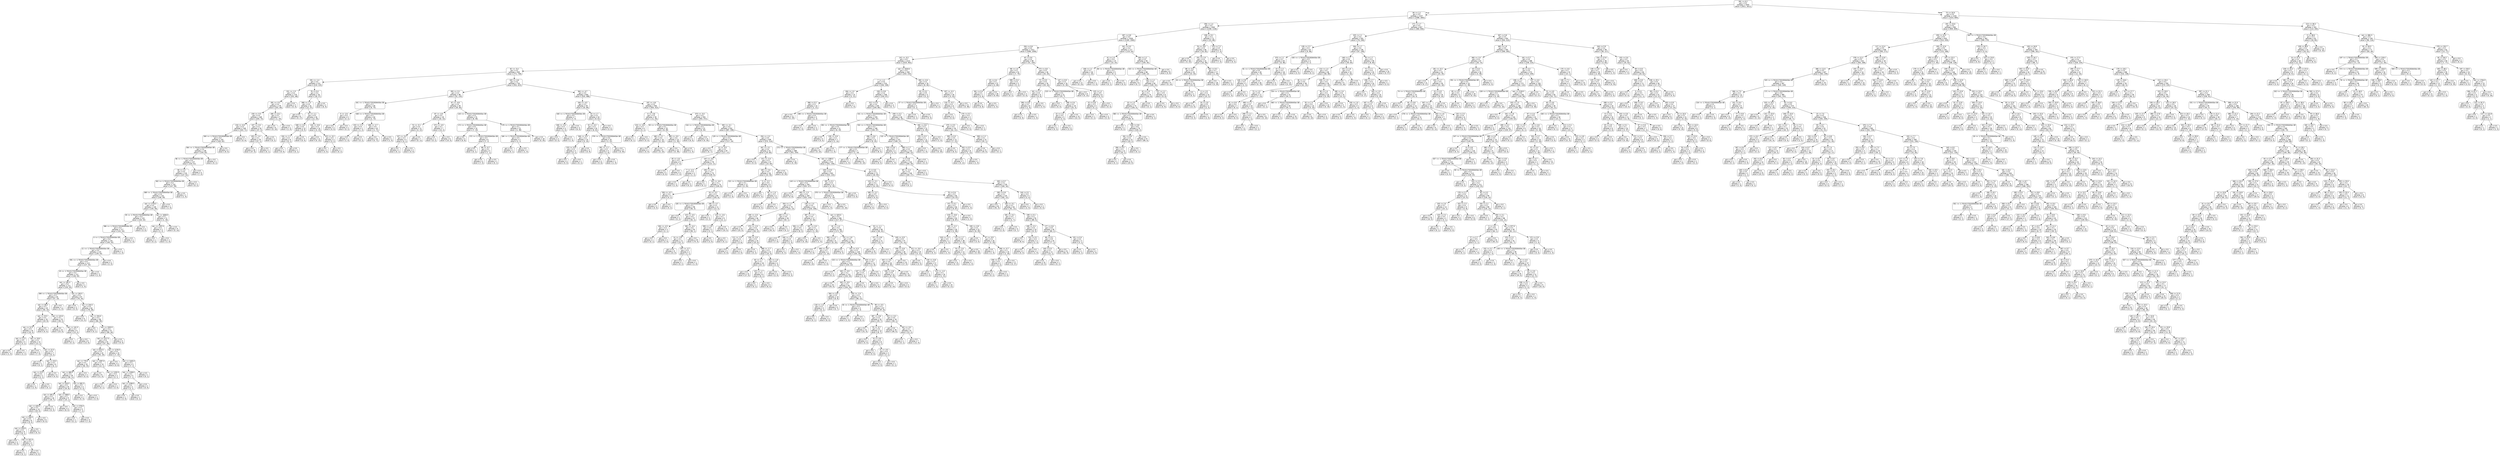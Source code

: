 digraph Tree {
node [shape=box, style="rounded", color="black", fontname=helvetica] ;
edge [fontname=helvetica] ;
0 [label="391 <= 6.2\ngini = 0.5\nsamples = 3350\nvalue = [2611, 2611]"] ;
1 [label="84 <= 1.2\ngini = 0.5\nsamples = 2157\nvalue = [1588, 1802]"] ;
0 -> 1 [labeldistance=2.5, labelangle=45, headlabel="True"] ;
2 [label="356 <= 1.4\ngini = 0.5\nsamples = 1500\nvalue = [1208, 1146]"] ;
1 -> 2 ;
3 [label="287 <= 0.8\ngini = 0.5\nsamples = 1428\nvalue = [1185, 1060]"] ;
2 -> 3 ;
4 [label="204 <= 0.6\ngini = 0.5\nsamples = 1311\nvalue = [1066, 1006]"] ;
3 -> 4 ;
5 [label="141 <= -0.2\ngini = 0.5\nsamples = 1213\nvalue = [1025, 902]"] ;
4 -> 5 ;
6 [label="82 <= -5.4\ngini = 0.5\nsamples = 955\nvalue = [771, 748]"] ;
5 -> 6 ;
7 [label="291 <= -1.4\ngini = 0.5\nsamples = 213\nvalue = [219, 125]"] ;
6 -> 7 ;
8 [label="151 <= -1.5\ngini = 0.4\nsamples = 179\nvalue = [201, 88]"] ;
7 -> 8 ;
9 [label="281 <= -0.3\ngini = 0.4\nsamples = 176\nvalue = [201, 84]"] ;
8 -> 9 ;
10 [label="230 <= -5.5\ngini = 0.4\nsamples = 169\nvalue = [200, 74]"] ;
9 -> 10 ;
11 [label="216 <= -6.0\ngini = 0.4\nsamples = 149\nvalue = [163, 71]"] ;
10 -> 11 ;
12 [label="300 <= -1.7014117331926443e+38\ngini = 0.4\nsamples = 142\nvalue = [163, 62]"] ;
11 -> 12 ;
13 [label="364 <= -1.7014117331926443e+38\ngini = 0.4\nsamples = 138\nvalue = [154, 62]"] ;
12 -> 13 ;
14 [label="96 <= -1.7014117331926443e+38\ngini = 0.4\nsamples = 137\nvalue = [154, 61]"] ;
13 -> 14 ;
15 [label="58 <= 1.0\ngini = 0.4\nsamples = 133\nvalue = [147, 61]"] ;
14 -> 15 ;
16 [label="302 <= -1.7014117331926443e+38\ngini = 0.4\nsamples = 132\nvalue = [147, 59]"] ;
15 -> 16 ;
17 [label="389 <= -1.7014117331926443e+38\ngini = 0.4\nsamples = 131\nvalue = [146, 59]"] ;
16 -> 17 ;
18 [label="rain <= 1734.5\ngini = 0.4\nsamples = 130\nvalue = [145, 59]"] ;
17 -> 18 ;
19 [label="39 <= -1.7014117331926443e+38\ngini = 0.4\nsamples = 119\nvalue = [144, 43]"] ;
18 -> 19 ;
20 [label="386 <= -1.7014117331926443e+38\ngini = 0.4\nsamples = 117\nvalue = [141, 43]"] ;
19 -> 20 ;
21 [label="4 <= -1.7014117331926443e+38\ngini = 0.4\nsamples = 116\nvalue = [140, 43]"] ;
20 -> 21 ;
22 [label="21 <= -1.7014117331926443e+38\ngini = 0.4\nsamples = 115\nvalue = [139, 43]"] ;
21 -> 22 ;
23 [label="391 <= -1.7014117331926443e+38\ngini = 0.4\nsamples = 113\nvalue = [137, 43]"] ;
22 -> 23 ;
24 [label="19 <= -1.7014117331926443e+38\ngini = 0.4\nsamples = 112\nvalue = [136, 43]"] ;
23 -> 24 ;
25 [label="rain <= 181.5\ngini = 0.4\nsamples = 111\nvalue = [135, 43]"] ;
24 -> 25 ;
26 [label="399 <= -1.7014117331926443e+38\ngini = 0.3\nsamples = 44\nvalue = [57, 10]"] ;
25 -> 26 ;
27 [label="rain <= 38.0\ngini = 0.3\nsamples = 43\nvalue = [56, 10]"] ;
26 -> 27 ;
28 [label="rain <= 33.5\ngini = 0.4\nsamples = 20\nvalue = [20, 8]"] ;
27 -> 28 ;
29 [label="rain <= 12.5\ngini = 0.3\nsamples = 16\nvalue = [16, 4]"] ;
28 -> 29 ;
30 [label="rain <= 11.5\ngini = 0.5\nsamples = 4\nvalue = [3, 2]"] ;
29 -> 30 ;
31 [label="gini = 0.0\nsamples = 1\nvalue = [1, 0]"] ;
30 -> 31 ;
32 [label="gini = 0.5\nsamples = 3\nvalue = [2, 2]"] ;
30 -> 32 ;
33 [label="rain <= 19.0\ngini = 0.2\nsamples = 12\nvalue = [13, 2]"] ;
29 -> 33 ;
34 [label="gini = 0.0\nsamples = 5\nvalue = [7, 0]"] ;
33 -> 34 ;
35 [label="rain <= 22.5\ngini = 0.4\nsamples = 7\nvalue = [6, 2]"] ;
33 -> 35 ;
36 [label="gini = 0.0\nsamples = 1\nvalue = [0, 1]"] ;
35 -> 36 ;
37 [label="rain <= 25.5\ngini = 0.2\nsamples = 6\nvalue = [6, 1]"] ;
35 -> 37 ;
38 [label="rain <= 23.5\ngini = 0.4\nsamples = 2\nvalue = [2, 1]"] ;
37 -> 38 ;
39 [label="gini = 0.0\nsamples = 1\nvalue = [2, 0]"] ;
38 -> 39 ;
40 [label="gini = 0.0\nsamples = 1\nvalue = [0, 1]"] ;
38 -> 40 ;
41 [label="gini = 0.0\nsamples = 4\nvalue = [4, 0]"] ;
37 -> 41 ;
42 [label="gini = 0.5\nsamples = 4\nvalue = [4, 4]"] ;
28 -> 42 ;
43 [label="rain <= 123.0\ngini = 0.1\nsamples = 23\nvalue = [36, 2]"] ;
27 -> 43 ;
44 [label="gini = 0.0\nsamples = 14\nvalue = [23, 0]"] ;
43 -> 44 ;
45 [label="rain <= 141.5\ngini = 0.2\nsamples = 9\nvalue = [13, 2]"] ;
43 -> 45 ;
46 [label="gini = 0.0\nsamples = 1\nvalue = [0, 2]"] ;
45 -> 46 ;
47 [label="gini = 0.0\nsamples = 8\nvalue = [13, 0]"] ;
45 -> 47 ;
48 [label="gini = 0.0\nsamples = 1\nvalue = [1, 0]"] ;
26 -> 48 ;
49 [label="rain <= 183.5\ngini = 0.4\nsamples = 67\nvalue = [78, 33]"] ;
25 -> 49 ;
50 [label="gini = 0.0\nsamples = 3\nvalue = [0, 5]"] ;
49 -> 50 ;
51 [label="rain <= 244.5\ngini = 0.4\nsamples = 64\nvalue = [78, 28]"] ;
49 -> 51 ;
52 [label="gini = 0.0\nsamples = 6\nvalue = [12, 0]"] ;
51 -> 52 ;
53 [label="rain <= 254.0\ngini = 0.4\nsamples = 58\nvalue = [66, 28]"] ;
51 -> 53 ;
54 [label="gini = 0.0\nsamples = 1\nvalue = [0, 2]"] ;
53 -> 54 ;
55 [label="rain <= 1503.5\ngini = 0.4\nsamples = 57\nvalue = [66, 26]"] ;
53 -> 55 ;
56 [label="rain <= 1217.5\ngini = 0.4\nsamples = 52\nvalue = [57, 26]"] ;
55 -> 56 ;
57 [label="rain <= 813.5\ngini = 0.4\nsamples = 42\nvalue = [50, 16]"] ;
56 -> 57 ;
58 [label="rain <= 776.5\ngini = 0.4\nsamples = 32\nvalue = [36, 15]"] ;
57 -> 58 ;
59 [label="rain <= 660.5\ngini = 0.4\nsamples = 29\nvalue = [36, 11]"] ;
58 -> 59 ;
60 [label="rain <= 516.5\ngini = 0.3\nsamples = 25\nvalue = [33, 8]"] ;
59 -> 60 ;
61 [label="rain <= 491.5\ngini = 0.4\nsamples = 16\nvalue = [18, 7]"] ;
60 -> 61 ;
62 [label="rain <= 429.0\ngini = 0.3\nsamples = 14\nvalue = [18, 4]"] ;
61 -> 62 ;
63 [label="rain <= 326.5\ngini = 0.4\nsamples = 8\nvalue = [9, 4]"] ;
62 -> 63 ;
64 [label="rain <= 310.0\ngini = 0.2\nsamples = 6\nvalue = [9, 1]"] ;
63 -> 64 ;
65 [label="gini = 0.0\nsamples = 4\nvalue = [6, 0]"] ;
64 -> 65 ;
66 [label="rain <= 321.0\ngini = 0.4\nsamples = 2\nvalue = [3, 1]"] ;
64 -> 66 ;
67 [label="gini = 0.0\nsamples = 1\nvalue = [0, 1]"] ;
66 -> 67 ;
68 [label="gini = 0.0\nsamples = 1\nvalue = [3, 0]"] ;
66 -> 68 ;
69 [label="gini = 0.0\nsamples = 2\nvalue = [0, 3]"] ;
63 -> 69 ;
70 [label="gini = 0.0\nsamples = 6\nvalue = [9, 0]"] ;
62 -> 70 ;
71 [label="gini = 0.0\nsamples = 2\nvalue = [0, 3]"] ;
61 -> 71 ;
72 [label="rain <= 568.0\ngini = 0.1\nsamples = 9\nvalue = [15, 1]"] ;
60 -> 72 ;
73 [label="gini = 0.0\nsamples = 4\nvalue = [8, 0]"] ;
72 -> 73 ;
74 [label="rain <= 576.0\ngini = 0.2\nsamples = 5\nvalue = [7, 1]"] ;
72 -> 74 ;
75 [label="gini = 0.0\nsamples = 1\nvalue = [0, 1]"] ;
74 -> 75 ;
76 [label="gini = 0.0\nsamples = 4\nvalue = [7, 0]"] ;
74 -> 76 ;
77 [label="rain <= 691.5\ngini = 0.5\nsamples = 4\nvalue = [3, 3]"] ;
59 -> 77 ;
78 [label="gini = 0.0\nsamples = 2\nvalue = [0, 3]"] ;
77 -> 78 ;
79 [label="gini = 0.0\nsamples = 2\nvalue = [3, 0]"] ;
77 -> 79 ;
80 [label="gini = 0.0\nsamples = 3\nvalue = [0, 4]"] ;
58 -> 80 ;
81 [label="rain <= 1097.0\ngini = 0.1\nsamples = 10\nvalue = [14, 1]"] ;
57 -> 81 ;
82 [label="gini = 0.0\nsamples = 8\nvalue = [11, 0]"] ;
81 -> 82 ;
83 [label="rain <= 1192.0\ngini = 0.4\nsamples = 2\nvalue = [3, 1]"] ;
81 -> 83 ;
84 [label="gini = 0.0\nsamples = 1\nvalue = [0, 1]"] ;
83 -> 84 ;
85 [label="gini = 0.0\nsamples = 1\nvalue = [3, 0]"] ;
83 -> 85 ;
86 [label="rain <= 1276.5\ngini = 0.5\nsamples = 10\nvalue = [7, 10]"] ;
56 -> 86 ;
87 [label="gini = 0.0\nsamples = 5\nvalue = [0, 8]"] ;
86 -> 87 ;
88 [label="rain <= 1445.0\ngini = 0.3\nsamples = 5\nvalue = [7, 2]"] ;
86 -> 88 ;
89 [label="rain <= 1338.0\ngini = 0.2\nsamples = 4\nvalue = [7, 1]"] ;
88 -> 89 ;
90 [label="rain <= 1299.5\ngini = 0.4\nsamples = 2\nvalue = [3, 1]"] ;
89 -> 90 ;
91 [label="gini = 0.0\nsamples = 1\nvalue = [3, 0]"] ;
90 -> 91 ;
92 [label="gini = 0.0\nsamples = 1\nvalue = [0, 1]"] ;
90 -> 92 ;
93 [label="gini = 0.0\nsamples = 2\nvalue = [4, 0]"] ;
89 -> 93 ;
94 [label="gini = 0.0\nsamples = 1\nvalue = [0, 1]"] ;
88 -> 94 ;
95 [label="gini = 0.0\nsamples = 5\nvalue = [9, 0]"] ;
55 -> 95 ;
96 [label="gini = 0.0\nsamples = 1\nvalue = [1, 0]"] ;
24 -> 96 ;
97 [label="gini = 0.0\nsamples = 1\nvalue = [1, 0]"] ;
23 -> 97 ;
98 [label="gini = 0.0\nsamples = 2\nvalue = [2, 0]"] ;
22 -> 98 ;
99 [label="gini = 0.0\nsamples = 1\nvalue = [1, 0]"] ;
21 -> 99 ;
100 [label="gini = 0.0\nsamples = 1\nvalue = [1, 0]"] ;
20 -> 100 ;
101 [label="gini = 0.0\nsamples = 2\nvalue = [3, 0]"] ;
19 -> 101 ;
102 [label="rain <= 1828.5\ngini = 0.1\nsamples = 11\nvalue = [1, 16]"] ;
18 -> 102 ;
103 [label="rain <= 1787.0\ngini = 0.4\nsamples = 2\nvalue = [1, 2]"] ;
102 -> 103 ;
104 [label="gini = 0.0\nsamples = 1\nvalue = [0, 2]"] ;
103 -> 104 ;
105 [label="gini = 0.0\nsamples = 1\nvalue = [1, 0]"] ;
103 -> 105 ;
106 [label="gini = 0.0\nsamples = 9\nvalue = [0, 14]"] ;
102 -> 106 ;
107 [label="gini = 0.0\nsamples = 1\nvalue = [1, 0]"] ;
17 -> 107 ;
108 [label="gini = 0.0\nsamples = 1\nvalue = [1, 0]"] ;
16 -> 108 ;
109 [label="gini = 0.0\nsamples = 1\nvalue = [0, 2]"] ;
15 -> 109 ;
110 [label="gini = 0.0\nsamples = 4\nvalue = [7, 0]"] ;
14 -> 110 ;
111 [label="gini = 0.0\nsamples = 1\nvalue = [0, 1]"] ;
13 -> 111 ;
112 [label="gini = 0.0\nsamples = 4\nvalue = [9, 0]"] ;
12 -> 112 ;
113 [label="gini = 0.0\nsamples = 7\nvalue = [0, 9]"] ;
11 -> 113 ;
114 [label="107 <= -0.2\ngini = 0.1\nsamples = 20\nvalue = [37, 3]"] ;
10 -> 114 ;
115 [label="139 <= -1.4\ngini = 0.1\nsamples = 19\nvalue = [37, 1]"] ;
114 -> 115 ;
116 [label="gini = 0.0\nsamples = 18\nvalue = [37, 0]"] ;
115 -> 116 ;
117 [label="gini = 0.0\nsamples = 1\nvalue = [0, 1]"] ;
115 -> 117 ;
118 [label="gini = 0.0\nsamples = 1\nvalue = [0, 2]"] ;
114 -> 118 ;
119 [label="180 <= 13.2\ngini = 0.2\nsamples = 7\nvalue = [1, 10]"] ;
9 -> 119 ;
120 [label="gini = 0.0\nsamples = 6\nvalue = [0, 10]"] ;
119 -> 120 ;
121 [label="gini = 0.0\nsamples = 1\nvalue = [1, 0]"] ;
119 -> 121 ;
122 [label="gini = 0.0\nsamples = 3\nvalue = [0, 4]"] ;
8 -> 122 ;
123 [label="79 <= 0.4\ngini = 0.4\nsamples = 34\nvalue = [18, 37]"] ;
7 -> 123 ;
124 [label="368 <= -1.3\ngini = 0.4\nsamples = 32\nvalue = [12, 37]"] ;
123 -> 124 ;
125 [label="gini = 0.0\nsamples = 6\nvalue = [0, 17]"] ;
124 -> 125 ;
126 [label="32 <= -1.1\ngini = 0.5\nsamples = 26\nvalue = [12, 20]"] ;
124 -> 126 ;
127 [label="348 <= -0.4\ngini = 0.5\nsamples = 12\nvalue = [9, 5]"] ;
126 -> 127 ;
128 [label="104 <= -1.1\ngini = 0.2\nsamples = 8\nvalue = [9, 1]"] ;
127 -> 128 ;
129 [label="gini = 0.0\nsamples = 7\nvalue = [9, 0]"] ;
128 -> 129 ;
130 [label="gini = 0.0\nsamples = 1\nvalue = [0, 1]"] ;
128 -> 130 ;
131 [label="gini = 0.0\nsamples = 4\nvalue = [0, 4]"] ;
127 -> 131 ;
132 [label="144 <= -0.6\ngini = 0.3\nsamples = 14\nvalue = [3, 15]"] ;
126 -> 132 ;
133 [label="gini = 0.0\nsamples = 11\nvalue = [0, 13]"] ;
132 -> 133 ;
134 [label="323 <= -0.2\ngini = 0.5\nsamples = 3\nvalue = [3, 2]"] ;
132 -> 134 ;
135 [label="gini = 0.0\nsamples = 2\nvalue = [3, 0]"] ;
134 -> 135 ;
136 [label="gini = 0.0\nsamples = 1\nvalue = [0, 2]"] ;
134 -> 136 ;
137 [label="gini = 0.0\nsamples = 2\nvalue = [6, 0]"] ;
123 -> 137 ;
138 [label="163 <= -4.6\ngini = 0.5\nsamples = 742\nvalue = [552, 623]"] ;
6 -> 138 ;
139 [label="393 <= -5.1\ngini = 0.3\nsamples = 98\nvalue = [32, 135]"] ;
138 -> 139 ;
140 [label="341 <= -1.7014117331926443e+38\ngini = 0.1\nsamples = 49\nvalue = [6, 75]"] ;
139 -> 140 ;
141 [label="0 <= -2.6\ngini = 0.4\nsamples = 5\nvalue = [4, 2]"] ;
140 -> 141 ;
142 [label="gini = 0.0\nsamples = 3\nvalue = [4, 0]"] ;
141 -> 142 ;
143 [label="gini = 0.0\nsamples = 2\nvalue = [0, 2]"] ;
141 -> 143 ;
144 [label="348 <= -1.7014117331926443e+38\ngini = 0.1\nsamples = 44\nvalue = [2, 73]"] ;
140 -> 144 ;
145 [label="153 <= -2.2\ngini = 0.4\nsamples = 2\nvalue = [1, 2]"] ;
144 -> 145 ;
146 [label="gini = 0.0\nsamples = 1\nvalue = [1, 0]"] ;
145 -> 146 ;
147 [label="gini = 0.0\nsamples = 1\nvalue = [0, 2]"] ;
145 -> 147 ;
148 [label="188 <= -2.7\ngini = 0.0\nsamples = 42\nvalue = [1, 71]"] ;
144 -> 148 ;
149 [label="gini = 0.0\nsamples = 41\nvalue = [0, 71]"] ;
148 -> 149 ;
150 [label="gini = 0.0\nsamples = 1\nvalue = [1, 0]"] ;
148 -> 150 ;
151 [label="67 <= -4.8\ngini = 0.4\nsamples = 49\nvalue = [26, 60]"] ;
139 -> 151 ;
152 [label="87 <= -4.9\ngini = 0.5\nsamples = 18\nvalue = [18, 14]"] ;
151 -> 152 ;
153 [label="74 <= -5.1\ngini = 0.4\nsamples = 11\nvalue = [4, 12]"] ;
152 -> 153 ;
154 [label="157 <= -5.4\ngini = 0.3\nsamples = 4\nvalue = [4, 1]"] ;
153 -> 154 ;
155 [label="gini = 0.0\nsamples = 1\nvalue = [0, 1]"] ;
154 -> 155 ;
156 [label="gini = 0.0\nsamples = 3\nvalue = [4, 0]"] ;
154 -> 156 ;
157 [label="gini = 0.0\nsamples = 7\nvalue = [0, 11]"] ;
153 -> 157 ;
158 [label="272 <= -4.9\ngini = 0.2\nsamples = 7\nvalue = [14, 2]"] ;
152 -> 158 ;
159 [label="gini = 0.0\nsamples = 1\nvalue = [0, 2]"] ;
158 -> 159 ;
160 [label="gini = 0.0\nsamples = 6\nvalue = [14, 0]"] ;
158 -> 160 ;
161 [label="143 <= -1.7014117331926443e+38\ngini = 0.3\nsamples = 31\nvalue = [8, 46]"] ;
151 -> 161 ;
162 [label="172 <= -1.7014117331926443e+38\ngini = 0.5\nsamples = 10\nvalue = [7, 10]"] ;
161 -> 162 ;
163 [label="gini = 0.0\nsamples = 4\nvalue = [0, 8]"] ;
162 -> 163 ;
164 [label="272 <= -1.7014117331926443e+38\ngini = 0.3\nsamples = 6\nvalue = [7, 2]"] ;
162 -> 164 ;
165 [label="gini = 0.0\nsamples = 1\nvalue = [0, 1]"] ;
164 -> 165 ;
166 [label="68 <= -0.7\ngini = 0.2\nsamples = 5\nvalue = [7, 1]"] ;
164 -> 166 ;
167 [label="gini = 0.0\nsamples = 4\nvalue = [7, 0]"] ;
166 -> 167 ;
168 [label="gini = 0.0\nsamples = 1\nvalue = [0, 1]"] ;
166 -> 168 ;
169 [label="179 <= -1.7014117331926443e+38\ngini = 0.1\nsamples = 21\nvalue = [1, 36]"] ;
161 -> 169 ;
170 [label="184 <= -1.7014117331926443e+38\ngini = 0.5\nsamples = 2\nvalue = [1, 1]"] ;
169 -> 170 ;
171 [label="gini = 0.0\nsamples = 1\nvalue = [0, 1]"] ;
170 -> 171 ;
172 [label="gini = 0.0\nsamples = 1\nvalue = [1, 0]"] ;
170 -> 172 ;
173 [label="gini = 0.0\nsamples = 19\nvalue = [0, 35]"] ;
169 -> 173 ;
174 [label="364 <= -4.7\ngini = 0.5\nsamples = 644\nvalue = [520, 488]"] ;
138 -> 174 ;
175 [label="164 <= -4.5\ngini = 0.3\nsamples = 50\nvalue = [16, 66]"] ;
174 -> 175 ;
176 [label="340 <= -1.7014117331926443e+38\ngini = 0.5\nsamples = 7\nvalue = [7, 5]"] ;
175 -> 176 ;
177 [label="346 <= -3.4\ngini = 0.3\nsamples = 4\nvalue = [1, 5]"] ;
176 -> 177 ;
178 [label="gini = 0.0\nsamples = 3\nvalue = [0, 5]"] ;
177 -> 178 ;
179 [label="gini = 0.0\nsamples = 1\nvalue = [1, 0]"] ;
177 -> 179 ;
180 [label="gini = 0.0\nsamples = 3\nvalue = [6, 0]"] ;
176 -> 180 ;
181 [label="43 <= 1.7\ngini = 0.2\nsamples = 43\nvalue = [9, 61]"] ;
175 -> 181 ;
182 [label="32 <= -4.3\ngini = 0.2\nsamples = 42\nvalue = [6, 61]"] ;
181 -> 182 ;
183 [label="346 <= -4.5\ngini = 0.4\nsamples = 10\nvalue = [5, 10]"] ;
182 -> 183 ;
184 [label="223 <= -0.9\ngini = 0.3\nsamples = 5\nvalue = [5, 1]"] ;
183 -> 184 ;
185 [label="gini = 0.0\nsamples = 4\nvalue = [5, 0]"] ;
184 -> 185 ;
186 [label="gini = 0.0\nsamples = 1\nvalue = [0, 1]"] ;
184 -> 186 ;
187 [label="gini = 0.0\nsamples = 5\nvalue = [0, 9]"] ;
183 -> 187 ;
188 [label="376 <= -1.7014117331926443e+38\ngini = 0.0\nsamples = 32\nvalue = [1, 51]"] ;
182 -> 188 ;
189 [label="391 <= -1.1\ngini = 0.2\nsamples = 5\nvalue = [1, 6]"] ;
188 -> 189 ;
190 [label="gini = 0.0\nsamples = 4\nvalue = [0, 6]"] ;
189 -> 190 ;
191 [label="gini = 0.0\nsamples = 1\nvalue = [1, 0]"] ;
189 -> 191 ;
192 [label="gini = 0.0\nsamples = 27\nvalue = [0, 45]"] ;
188 -> 192 ;
193 [label="gini = 0.0\nsamples = 1\nvalue = [3, 0]"] ;
181 -> 193 ;
194 [label="197 <= -4.6\ngini = 0.5\nsamples = 594\nvalue = [504, 422]"] ;
174 -> 194 ;
195 [label="6 <= -3.8\ngini = 0.3\nsamples = 39\nvalue = [11, 50]"] ;
194 -> 195 ;
196 [label="224 <= -4.6\ngini = 0.3\nsamples = 6\nvalue = [5, 1]"] ;
195 -> 196 ;
197 [label="gini = 0.0\nsamples = 1\nvalue = [0, 1]"] ;
196 -> 197 ;
198 [label="gini = 0.0\nsamples = 5\nvalue = [5, 0]"] ;
196 -> 198 ;
199 [label="93 <= -1.7014117331926443e+38\ngini = 0.2\nsamples = 33\nvalue = [6, 49]"] ;
195 -> 199 ;
200 [label="168 <= -2.1\ngini = 0.4\nsamples = 10\nvalue = [5, 10]"] ;
199 -> 200 ;
201 [label="gini = 0.0\nsamples = 2\nvalue = [5, 0]"] ;
200 -> 201 ;
202 [label="gini = 0.0\nsamples = 8\nvalue = [0, 10]"] ;
200 -> 202 ;
203 [label="385 <= -0.0\ngini = 0.0\nsamples = 23\nvalue = [1, 39]"] ;
199 -> 203 ;
204 [label="gini = 0.0\nsamples = 22\nvalue = [0, 39]"] ;
203 -> 204 ;
205 [label="gini = 0.0\nsamples = 1\nvalue = [1, 0]"] ;
203 -> 205 ;
206 [label="373 <= -5.0\ngini = 0.5\nsamples = 555\nvalue = [493, 372]"] ;
194 -> 206 ;
207 [label="216 <= -1.7014117331926443e+38\ngini = 0.3\nsamples = 23\nvalue = [6, 34]"] ;
206 -> 207 ;
208 [label="gini = 0.0\nsamples = 2\nvalue = [6, 0]"] ;
207 -> 208 ;
209 [label="gini = 0.0\nsamples = 21\nvalue = [0, 34]"] ;
207 -> 209 ;
210 [label="392 <= -3.1\ngini = 0.5\nsamples = 532\nvalue = [487, 338]"] ;
206 -> 210 ;
211 [label="129 <= -1.7014117331926443e+38\ngini = 0.3\nsamples = 93\nvalue = [117, 24]"] ;
210 -> 211 ;
212 [label="gini = 0.0\nsamples = 6\nvalue = [0, 7]"] ;
211 -> 212 ;
213 [label="12 <= -4.5\ngini = 0.2\nsamples = 87\nvalue = [117, 17]"] ;
211 -> 213 ;
214 [label="45 <= -4.4\ngini = 0.5\nsamples = 9\nvalue = [7, 6]"] ;
213 -> 214 ;
215 [label="gini = 0.0\nsamples = 5\nvalue = [0, 6]"] ;
214 -> 215 ;
216 [label="gini = 0.0\nsamples = 4\nvalue = [7, 0]"] ;
214 -> 216 ;
217 [label="107 <= -4.6\ngini = 0.2\nsamples = 78\nvalue = [110, 11]"] ;
213 -> 217 ;
218 [label="7 <= -4.3\ngini = 0.4\nsamples = 3\nvalue = [1, 2]"] ;
217 -> 218 ;
219 [label="gini = 0.0\nsamples = 1\nvalue = [1, 0]"] ;
218 -> 219 ;
220 [label="gini = 0.0\nsamples = 2\nvalue = [0, 2]"] ;
218 -> 220 ;
221 [label="294 <= -4.6\ngini = 0.1\nsamples = 75\nvalue = [109, 9]"] ;
217 -> 221 ;
222 [label="gini = 0.0\nsamples = 1\nvalue = [0, 1]"] ;
221 -> 222 ;
223 [label="102 <= -4.6\ngini = 0.1\nsamples = 74\nvalue = [109, 8]"] ;
221 -> 223 ;
224 [label="336 <= -4.3\ngini = 0.4\nsamples = 5\nvalue = [4, 2]"] ;
223 -> 224 ;
225 [label="gini = 0.0\nsamples = 3\nvalue = [4, 0]"] ;
224 -> 225 ;
226 [label="gini = 0.0\nsamples = 2\nvalue = [0, 2]"] ;
224 -> 226 ;
227 [label="24 <= -3.2\ngini = 0.1\nsamples = 69\nvalue = [105, 6]"] ;
223 -> 227 ;
228 [label="105 <= -1.7014117331926443e+38\ngini = 0.1\nsamples = 58\nvalue = [92, 3]"] ;
227 -> 228 ;
229 [label="gini = 0.0\nsamples = 1\nvalue = [0, 1]"] ;
228 -> 229 ;
230 [label="223 <= -4.5\ngini = 0.0\nsamples = 57\nvalue = [92, 2]"] ;
228 -> 230 ;
231 [label="304 <= -4.5\ngini = 0.4\nsamples = 3\nvalue = [2, 1]"] ;
230 -> 231 ;
232 [label="gini = 0.0\nsamples = 1\nvalue = [0, 1]"] ;
231 -> 232 ;
233 [label="gini = 0.0\nsamples = 2\nvalue = [2, 0]"] ;
231 -> 233 ;
234 [label="392 <= -4.4\ngini = 0.0\nsamples = 54\nvalue = [90, 1]"] ;
230 -> 234 ;
235 [label="14 <= -3.9\ngini = 0.1\nsamples = 11\nvalue = [15, 1]"] ;
234 -> 235 ;
236 [label="gini = 0.0\nsamples = 9\nvalue = [14, 0]"] ;
235 -> 236 ;
237 [label="257 <= -3.7\ngini = 0.5\nsamples = 2\nvalue = [1, 1]"] ;
235 -> 237 ;
238 [label="gini = 0.0\nsamples = 1\nvalue = [0, 1]"] ;
237 -> 238 ;
239 [label="gini = 0.0\nsamples = 1\nvalue = [1, 0]"] ;
237 -> 239 ;
240 [label="gini = 0.0\nsamples = 43\nvalue = [75, 0]"] ;
234 -> 240 ;
241 [label="190 <= -3.7\ngini = 0.3\nsamples = 11\nvalue = [13, 3]"] ;
227 -> 241 ;
242 [label="gini = 0.0\nsamples = 2\nvalue = [0, 2]"] ;
241 -> 242 ;
243 [label="125 <= -2.6\ngini = 0.1\nsamples = 9\nvalue = [13, 1]"] ;
241 -> 243 ;
244 [label="399 <= -2.8\ngini = 0.4\nsamples = 3\nvalue = [3, 1]"] ;
243 -> 244 ;
245 [label="gini = 0.0\nsamples = 2\nvalue = [3, 0]"] ;
244 -> 245 ;
246 [label="gini = 0.0\nsamples = 1\nvalue = [0, 1]"] ;
244 -> 246 ;
247 [label="gini = 0.0\nsamples = 6\nvalue = [10, 0]"] ;
243 -> 247 ;
248 [label="254 <= -2.3\ngini = 0.5\nsamples = 439\nvalue = [370, 314]"] ;
210 -> 248 ;
249 [label="267 <= -3.1\ngini = 0.4\nsamples = 51\nvalue = [19, 60]"] ;
248 -> 249 ;
250 [label="gini = 0.0\nsamples = 4\nvalue = [9, 0]"] ;
249 -> 250 ;
251 [label="311 <= -2.4\ngini = 0.2\nsamples = 47\nvalue = [10, 60]"] ;
249 -> 251 ;
252 [label="165 <= -2.6\ngini = 0.4\nsamples = 26\nvalue = [10, 30]"] ;
251 -> 252 ;
253 [label="221 <= -1.7014117331926443e+38\ngini = 0.1\nsamples = 17\nvalue = [2, 25]"] ;
252 -> 253 ;
254 [label="gini = 0.0\nsamples = 1\nvalue = [2, 0]"] ;
253 -> 254 ;
255 [label="gini = 0.0\nsamples = 16\nvalue = [0, 25]"] ;
253 -> 255 ;
256 [label="5 <= -2.3\ngini = 0.5\nsamples = 9\nvalue = [8, 5]"] ;
252 -> 256 ;
257 [label="gini = 0.0\nsamples = 5\nvalue = [7, 0]"] ;
256 -> 257 ;
258 [label="82 <= -1.4\ngini = 0.3\nsamples = 4\nvalue = [1, 5]"] ;
256 -> 258 ;
259 [label="gini = 0.0\nsamples = 3\nvalue = [0, 5]"] ;
258 -> 259 ;
260 [label="gini = 0.0\nsamples = 1\nvalue = [1, 0]"] ;
258 -> 260 ;
261 [label="gini = 0.0\nsamples = 21\nvalue = [0, 30]"] ;
251 -> 261 ;
262 [label="272 <= -1.7014117331926443e+38\ngini = 0.5\nsamples = 388\nvalue = [351, 254]"] ;
248 -> 262 ;
263 [label="gini = 0.0\nsamples = 13\nvalue = [0, 18]"] ;
262 -> 263 ;
264 [label="rain <= 1390.0\ngini = 0.5\nsamples = 375\nvalue = [351, 236]"] ;
262 -> 264 ;
265 [label="228 <= 0.0\ngini = 0.4\nsamples = 303\nvalue = [333, 143]"] ;
264 -> 265 ;
266 [label="143 <= -1.7014117331926443e+38\ngini = 0.4\nsamples = 292\nvalue = [329, 127]"] ;
265 -> 266 ;
267 [label="gini = 0.0\nsamples = 5\nvalue = [0, 8]"] ;
266 -> 267 ;
268 [label="283 <= -1.5\ngini = 0.4\nsamples = 287\nvalue = [329, 119]"] ;
266 -> 268 ;
269 [label="354 <= -1.7\ngini = 0.2\nsamples = 74\nvalue = [103, 13]"] ;
268 -> 269 ;
270 [label="190 <= -2.0\ngini = 0.3\nsamples = 46\nvalue = [53, 12]"] ;
269 -> 270 ;
271 [label="gini = 0.0\nsamples = 15\nvalue = [25, 0]"] ;
270 -> 271 ;
272 [label="374 <= -2.0\ngini = 0.4\nsamples = 31\nvalue = [28, 12]"] ;
270 -> 272 ;
273 [label="111 <= -1.9\ngini = 0.4\nsamples = 7\nvalue = [3, 6]"] ;
272 -> 273 ;
274 [label="gini = 0.0\nsamples = 5\nvalue = [0, 6]"] ;
273 -> 274 ;
275 [label="gini = 0.0\nsamples = 2\nvalue = [3, 0]"] ;
273 -> 275 ;
276 [label="230 <= -2.0\ngini = 0.3\nsamples = 24\nvalue = [25, 6]"] ;
272 -> 276 ;
277 [label="gini = 0.0\nsamples = 2\nvalue = [0, 2]"] ;
276 -> 277 ;
278 [label="388 <= -1.7\ngini = 0.2\nsamples = 22\nvalue = [25, 4]"] ;
276 -> 278 ;
279 [label="82 <= -1.7\ngini = 0.1\nsamples = 18\nvalue = [23, 1]"] ;
278 -> 279 ;
280 [label="gini = 0.0\nsamples = 12\nvalue = [17, 0]"] ;
279 -> 280 ;
281 [label="125 <= -1.7\ngini = 0.2\nsamples = 6\nvalue = [6, 1]"] ;
279 -> 281 ;
282 [label="gini = 0.0\nsamples = 1\nvalue = [0, 1]"] ;
281 -> 282 ;
283 [label="gini = 0.0\nsamples = 5\nvalue = [6, 0]"] ;
281 -> 283 ;
284 [label="354 <= -1.8\ngini = 0.5\nsamples = 4\nvalue = [2, 3]"] ;
278 -> 284 ;
285 [label="gini = 0.0\nsamples = 2\nvalue = [2, 0]"] ;
284 -> 285 ;
286 [label="gini = 0.0\nsamples = 2\nvalue = [0, 3]"] ;
284 -> 286 ;
287 [label="160 <= -1.1\ngini = 0.0\nsamples = 28\nvalue = [50, 1]"] ;
269 -> 287 ;
288 [label="gini = 0.0\nsamples = 27\nvalue = [50, 0]"] ;
287 -> 288 ;
289 [label="gini = 0.0\nsamples = 1\nvalue = [0, 1]"] ;
287 -> 289 ;
290 [label="136 <= -1.5\ngini = 0.4\nsamples = 213\nvalue = [226, 106]"] ;
268 -> 290 ;
291 [label="387 <= -1.3\ngini = 0.4\nsamples = 17\nvalue = [9, 19]"] ;
290 -> 291 ;
292 [label="394 <= -1.5\ngini = 0.4\nsamples = 6\nvalue = [8, 3]"] ;
291 -> 292 ;
293 [label="gini = 0.0\nsamples = 3\nvalue = [7, 0]"] ;
292 -> 293 ;
294 [label="200 <= -1.3\ngini = 0.4\nsamples = 3\nvalue = [1, 3]"] ;
292 -> 294 ;
295 [label="gini = 0.0\nsamples = 2\nvalue = [0, 3]"] ;
294 -> 295 ;
296 [label="gini = 0.0\nsamples = 1\nvalue = [1, 0]"] ;
294 -> 296 ;
297 [label="267 <= -0.3\ngini = 0.1\nsamples = 11\nvalue = [1, 16]"] ;
291 -> 297 ;
298 [label="gini = 0.0\nsamples = 10\nvalue = [0, 16]"] ;
297 -> 298 ;
299 [label="gini = 0.0\nsamples = 1\nvalue = [1, 0]"] ;
297 -> 299 ;
300 [label="rain <= 625.0\ngini = 0.4\nsamples = 196\nvalue = [217, 87]"] ;
290 -> 300 ;
301 [label="81 <= -1.4\ngini = 0.3\nsamples = 138\nvalue = [171, 45]"] ;
300 -> 301 ;
302 [label="300 <= -1.3\ngini = 0.5\nsamples = 6\nvalue = [6, 10]"] ;
301 -> 302 ;
303 [label="gini = 0.0\nsamples = 2\nvalue = [4, 0]"] ;
302 -> 303 ;
304 [label="306 <= -0.9\ngini = 0.3\nsamples = 4\nvalue = [2, 10]"] ;
302 -> 304 ;
305 [label="gini = 0.0\nsamples = 3\nvalue = [0, 10]"] ;
304 -> 305 ;
306 [label="gini = 0.0\nsamples = 1\nvalue = [2, 0]"] ;
304 -> 306 ;
307 [label="151 <= -1.8\ngini = 0.3\nsamples = 132\nvalue = [165, 35]"] ;
301 -> 307 ;
308 [label="gini = 0.0\nsamples = 4\nvalue = [0, 5]"] ;
307 -> 308 ;
309 [label="161 <= -0.3\ngini = 0.3\nsamples = 128\nvalue = [165, 30]"] ;
307 -> 309 ;
310 [label="153 <= -1.7014117331926443e+38\ngini = 0.2\nsamples = 116\nvalue = [154, 22]"] ;
309 -> 310 ;
311 [label="gini = 0.0\nsamples = 2\nvalue = [0, 2]"] ;
310 -> 311 ;
312 [label="340 <= -0.9\ngini = 0.2\nsamples = 114\nvalue = [154, 20]"] ;
310 -> 312 ;
313 [label="gini = 0.0\nsamples = 33\nvalue = [50, 0]"] ;
312 -> 313 ;
314 [label="263 <= -0.9\ngini = 0.3\nsamples = 81\nvalue = [104, 20]"] ;
312 -> 314 ;
315 [label="304 <= -0.9\ngini = 0.5\nsamples = 10\nvalue = [6, 8]"] ;
314 -> 315 ;
316 [label="118 <= -1.0\ngini = 0.2\nsamples = 5\nvalue = [6, 1]"] ;
315 -> 316 ;
317 [label="gini = 0.0\nsamples = 1\nvalue = [0, 1]"] ;
316 -> 317 ;
318 [label="gini = 0.0\nsamples = 4\nvalue = [6, 0]"] ;
316 -> 318 ;
319 [label="gini = 0.0\nsamples = 5\nvalue = [0, 7]"] ;
315 -> 319 ;
320 [label="155 <= -1.0\ngini = 0.2\nsamples = 71\nvalue = [98, 12]"] ;
314 -> 320 ;
321 [label="40 <= -1.7014117331926443e+38\ngini = 0.3\nsamples = 4\nvalue = [1, 4]"] ;
320 -> 321 ;
322 [label="gini = 0.0\nsamples = 1\nvalue = [1, 0]"] ;
321 -> 322 ;
323 [label="gini = 0.0\nsamples = 3\nvalue = [0, 4]"] ;
321 -> 323 ;
324 [label="99 <= -0.5\ngini = 0.1\nsamples = 67\nvalue = [97, 8]"] ;
320 -> 324 ;
325 [label="387 <= -0.6\ngini = 0.3\nsamples = 33\nvalue = [39, 7]"] ;
324 -> 325 ;
326 [label="gini = 0.0\nsamples = 21\nvalue = [31, 0]"] ;
325 -> 326 ;
327 [label="79 <= -0.7\ngini = 0.5\nsamples = 12\nvalue = [8, 7]"] ;
325 -> 327 ;
328 [label="gini = 0.0\nsamples = 4\nvalue = [5, 0]"] ;
327 -> 328 ;
329 [label="74 <= -0.6\ngini = 0.4\nsamples = 8\nvalue = [3, 7]"] ;
327 -> 329 ;
330 [label="gini = 0.0\nsamples = 5\nvalue = [0, 6]"] ;
329 -> 330 ;
331 [label="21 <= -0.5\ngini = 0.4\nsamples = 3\nvalue = [3, 1]"] ;
329 -> 331 ;
332 [label="gini = 0.0\nsamples = 2\nvalue = [3, 0]"] ;
331 -> 332 ;
333 [label="gini = 0.0\nsamples = 1\nvalue = [0, 1]"] ;
331 -> 333 ;
334 [label="323 <= -0.3\ngini = 0.0\nsamples = 34\nvalue = [58, 1]"] ;
324 -> 334 ;
335 [label="gini = 0.0\nsamples = 26\nvalue = [46, 0]"] ;
334 -> 335 ;
336 [label="342 <= -0.2\ngini = 0.1\nsamples = 8\nvalue = [12, 1]"] ;
334 -> 336 ;
337 [label="gini = 0.0\nsamples = 1\nvalue = [0, 1]"] ;
336 -> 337 ;
338 [label="gini = 0.0\nsamples = 7\nvalue = [12, 0]"] ;
336 -> 338 ;
339 [label="318 <= -0.4\ngini = 0.5\nsamples = 12\nvalue = [11, 8]"] ;
309 -> 339 ;
340 [label="247 <= -0.5\ngini = 0.4\nsamples = 7\nvalue = [3, 8]"] ;
339 -> 340 ;
341 [label="gini = 0.0\nsamples = 2\nvalue = [3, 0]"] ;
340 -> 341 ;
342 [label="gini = 0.0\nsamples = 5\nvalue = [0, 8]"] ;
340 -> 342 ;
343 [label="gini = 0.0\nsamples = 5\nvalue = [8, 0]"] ;
339 -> 343 ;
344 [label="53 <= -1.1\ngini = 0.5\nsamples = 58\nvalue = [46, 42]"] ;
300 -> 344 ;
345 [label="377 <= -0.8\ngini = 0.1\nsamples = 11\nvalue = [15, 1]"] ;
344 -> 345 ;
346 [label="gini = 0.0\nsamples = 10\nvalue = [15, 0]"] ;
345 -> 346 ;
347 [label="gini = 0.0\nsamples = 1\nvalue = [0, 1]"] ;
345 -> 347 ;
348 [label="245 <= -0.5\ngini = 0.5\nsamples = 47\nvalue = [31, 41]"] ;
344 -> 348 ;
349 [label="336 <= -0.6\ngini = 0.5\nsamples = 28\nvalue = [26, 20]"] ;
348 -> 349 ;
350 [label="263 <= -0.6\ngini = 0.4\nsamples = 18\nvalue = [9, 20]"] ;
349 -> 350 ;
351 [label="328 <= -0.8\ngini = 0.5\nsamples = 12\nvalue = [9, 10]"] ;
350 -> 351 ;
352 [label="gini = 0.0\nsamples = 7\nvalue = [0, 10]"] ;
351 -> 352 ;
353 [label="gini = 0.0\nsamples = 5\nvalue = [9, 0]"] ;
351 -> 353 ;
354 [label="gini = 0.0\nsamples = 6\nvalue = [0, 10]"] ;
350 -> 354 ;
355 [label="gini = 0.0\nsamples = 10\nvalue = [17, 0]"] ;
349 -> 355 ;
356 [label="311 <= -0.6\ngini = 0.3\nsamples = 19\nvalue = [5, 21]"] ;
348 -> 356 ;
357 [label="gini = 0.0\nsamples = 2\nvalue = [3, 0]"] ;
356 -> 357 ;
358 [label="130 <= -0.8\ngini = 0.2\nsamples = 17\nvalue = [2, 21]"] ;
356 -> 358 ;
359 [label="gini = 0.0\nsamples = 1\nvalue = [1, 0]"] ;
358 -> 359 ;
360 [label="113 <= -1.0\ngini = 0.1\nsamples = 16\nvalue = [1, 21]"] ;
358 -> 360 ;
361 [label="gini = 0.0\nsamples = 1\nvalue = [1, 0]"] ;
360 -> 361 ;
362 [label="gini = 0.0\nsamples = 15\nvalue = [0, 21]"] ;
360 -> 362 ;
363 [label="287 <= 0.1\ngini = 0.3\nsamples = 11\nvalue = [4, 16]"] ;
265 -> 363 ;
364 [label="370 <= -1.7014117331926443e+38\ngini = 0.1\nsamples = 8\nvalue = [1, 16]"] ;
363 -> 364 ;
365 [label="gini = 0.0\nsamples = 1\nvalue = [1, 0]"] ;
364 -> 365 ;
366 [label="gini = 0.0\nsamples = 7\nvalue = [0, 16]"] ;
364 -> 366 ;
367 [label="gini = 0.0\nsamples = 3\nvalue = [3, 0]"] ;
363 -> 367 ;
368 [label="5 <= 0.0\ngini = 0.3\nsamples = 72\nvalue = [18, 93]"] ;
264 -> 368 ;
369 [label="133 <= -2.1\ngini = 0.2\nsamples = 71\nvalue = [14, 93]"] ;
368 -> 369 ;
370 [label="285 <= -2.2\ngini = 0.5\nsamples = 6\nvalue = [4, 6]"] ;
369 -> 370 ;
371 [label="gini = 0.0\nsamples = 3\nvalue = [0, 6]"] ;
370 -> 371 ;
372 [label="gini = 0.0\nsamples = 3\nvalue = [4, 0]"] ;
370 -> 372 ;
373 [label="70 <= 0.4\ngini = 0.2\nsamples = 65\nvalue = [10, 87]"] ;
369 -> 373 ;
374 [label="371 <= 0.1\ngini = 0.2\nsamples = 64\nvalue = [9, 87]"] ;
373 -> 374 ;
375 [label="218 <= -0.8\ngini = 0.2\nsamples = 63\nvalue = [8, 87]"] ;
374 -> 375 ;
376 [label="166 <= -2.2\ngini = 0.1\nsamples = 40\nvalue = [2, 58]"] ;
375 -> 376 ;
377 [label="218 <= -1.3\ngini = 0.4\nsamples = 2\nvalue = [1, 3]"] ;
376 -> 377 ;
378 [label="gini = 0.0\nsamples = 1\nvalue = [0, 3]"] ;
377 -> 378 ;
379 [label="gini = 0.0\nsamples = 1\nvalue = [1, 0]"] ;
377 -> 379 ;
380 [label="272 <= -1.7\ngini = 0.0\nsamples = 38\nvalue = [1, 55]"] ;
376 -> 380 ;
381 [label="70 <= -1.6\ngini = 0.1\nsamples = 12\nvalue = [1, 12]"] ;
380 -> 381 ;
382 [label="gini = 0.0\nsamples = 11\nvalue = [0, 12]"] ;
381 -> 382 ;
383 [label="gini = 0.0\nsamples = 1\nvalue = [1, 0]"] ;
381 -> 383 ;
384 [label="gini = 0.0\nsamples = 26\nvalue = [0, 43]"] ;
380 -> 384 ;
385 [label="339 <= -0.9\ngini = 0.3\nsamples = 23\nvalue = [6, 29]"] ;
375 -> 385 ;
386 [label="gini = 0.0\nsamples = 3\nvalue = [3, 0]"] ;
385 -> 386 ;
387 [label="97 <= -0.9\ngini = 0.2\nsamples = 20\nvalue = [3, 29]"] ;
385 -> 387 ;
388 [label="gini = 0.0\nsamples = 1\nvalue = [1, 0]"] ;
387 -> 388 ;
389 [label="296 <= -0.7\ngini = 0.1\nsamples = 19\nvalue = [2, 29]"] ;
387 -> 389 ;
390 [label="336 <= -0.7\ngini = 0.5\nsamples = 2\nvalue = [2, 2]"] ;
389 -> 390 ;
391 [label="gini = 0.0\nsamples = 1\nvalue = [0, 2]"] ;
390 -> 391 ;
392 [label="gini = 0.0\nsamples = 1\nvalue = [2, 0]"] ;
390 -> 392 ;
393 [label="gini = 0.0\nsamples = 17\nvalue = [0, 27]"] ;
389 -> 393 ;
394 [label="gini = 0.0\nsamples = 1\nvalue = [1, 0]"] ;
374 -> 394 ;
395 [label="gini = 0.0\nsamples = 1\nvalue = [1, 0]"] ;
373 -> 395 ;
396 [label="gini = 0.0\nsamples = 1\nvalue = [4, 0]"] ;
368 -> 396 ;
397 [label="rain <= 1919.0\ngini = 0.5\nsamples = 258\nvalue = [254, 154]"] ;
5 -> 397 ;
398 [label="7 <= -1.2\ngini = 0.4\nsamples = 224\nvalue = [246, 108]"] ;
397 -> 398 ;
399 [label="264 <= 1.0\ngini = 0.2\nsamples = 15\nvalue = [2, 21]"] ;
398 -> 399 ;
400 [label="366 <= 0.2\ngini = 0.1\nsamples = 14\nvalue = [1, 21]"] ;
399 -> 400 ;
401 [label="gini = 0.0\nsamples = 11\nvalue = [0, 19]"] ;
400 -> 401 ;
402 [label="280 <= -1.7014117331926443e+38\ngini = 0.4\nsamples = 3\nvalue = [1, 2]"] ;
400 -> 402 ;
403 [label="gini = 0.0\nsamples = 1\nvalue = [1, 0]"] ;
402 -> 403 ;
404 [label="gini = 0.0\nsamples = 2\nvalue = [0, 2]"] ;
402 -> 404 ;
405 [label="gini = 0.0\nsamples = 1\nvalue = [1, 0]"] ;
399 -> 405 ;
406 [label="228 <= 0.8\ngini = 0.4\nsamples = 209\nvalue = [244, 87]"] ;
398 -> 406 ;
407 [label="312 <= 0.5\ngini = 0.4\nsamples = 205\nvalue = [244, 80]"] ;
406 -> 407 ;
408 [label="151 <= -1.7014117331926443e+38\ngini = 0.3\nsamples = 159\nvalue = [200, 47]"] ;
407 -> 408 ;
409 [label="292 <= -1.7014117331926443e+38\ngini = 0.5\nsamples = 11\nvalue = [6, 10]"] ;
408 -> 409 ;
410 [label="gini = 0.0\nsamples = 4\nvalue = [5, 0]"] ;
409 -> 410 ;
411 [label="130 <= -0.0\ngini = 0.2\nsamples = 7\nvalue = [1, 10]"] ;
409 -> 411 ;
412 [label="gini = 0.0\nsamples = 6\nvalue = [0, 10]"] ;
411 -> 412 ;
413 [label="gini = 0.0\nsamples = 1\nvalue = [1, 0]"] ;
411 -> 413 ;
414 [label="332 <= -1.7014117331926443e+38\ngini = 0.3\nsamples = 148\nvalue = [194, 37]"] ;
408 -> 414 ;
415 [label="398 <= 0.6\ngini = 0.5\nsamples = 11\nvalue = [9, 10]"] ;
414 -> 415 ;
416 [label="177 <= -1.7014117331926443e+38\ngini = 0.2\nsamples = 7\nvalue = [1, 10]"] ;
415 -> 416 ;
417 [label="gini = 0.0\nsamples = 1\nvalue = [1, 0]"] ;
416 -> 417 ;
418 [label="gini = 0.0\nsamples = 6\nvalue = [0, 10]"] ;
416 -> 418 ;
419 [label="gini = 0.0\nsamples = 4\nvalue = [8, 0]"] ;
415 -> 419 ;
420 [label="132 <= -1.7014117331926443e+38\ngini = 0.2\nsamples = 137\nvalue = [185, 27]"] ;
414 -> 420 ;
421 [label="329 <= 0.6\ngini = 0.3\nsamples = 4\nvalue = [1, 5]"] ;
420 -> 421 ;
422 [label="gini = 0.0\nsamples = 3\nvalue = [0, 5]"] ;
421 -> 422 ;
423 [label="gini = 0.0\nsamples = 1\nvalue = [1, 0]"] ;
421 -> 423 ;
424 [label="398 <= 1.7\ngini = 0.2\nsamples = 133\nvalue = [184, 22]"] ;
420 -> 424 ;
425 [label="3 <= 0.8\ngini = 0.2\nsamples = 132\nvalue = [184, 20]"] ;
424 -> 425 ;
426 [label="65 <= -1.3\ngini = 0.2\nsamples = 130\nvalue = [184, 17]"] ;
425 -> 426 ;
427 [label="gini = 0.0\nsamples = 1\nvalue = [0, 1]"] ;
426 -> 427 ;
428 [label="200 <= 0.7\ngini = 0.1\nsamples = 129\nvalue = [184, 16]"] ;
426 -> 428 ;
429 [label="295 <= 0.0\ngini = 0.1\nsamples = 124\nvalue = [182, 12]"] ;
428 -> 429 ;
430 [label="gini = 0.0\nsamples = 62\nvalue = [91, 0]"] ;
429 -> 430 ;
431 [label="166 <= -0.1\ngini = 0.2\nsamples = 62\nvalue = [91, 12]"] ;
429 -> 431 ;
432 [label="281 <= -0.2\ngini = 0.3\nsamples = 7\nvalue = [2, 7]"] ;
431 -> 432 ;
433 [label="gini = 0.0\nsamples = 2\nvalue = [2, 0]"] ;
432 -> 433 ;
434 [label="gini = 0.0\nsamples = 5\nvalue = [0, 7]"] ;
432 -> 434 ;
435 [label="199 <= 0.1\ngini = 0.1\nsamples = 55\nvalue = [89, 5]"] ;
431 -> 435 ;
436 [label="199 <= -0.1\ngini = 0.4\nsamples = 10\nvalue = [9, 3]"] ;
435 -> 436 ;
437 [label="gini = 0.0\nsamples = 7\nvalue = [8, 0]"] ;
436 -> 437 ;
438 [label="312 <= 0.1\ngini = 0.4\nsamples = 3\nvalue = [1, 3]"] ;
436 -> 438 ;
439 [label="gini = 0.0\nsamples = 2\nvalue = [0, 3]"] ;
438 -> 439 ;
440 [label="gini = 0.0\nsamples = 1\nvalue = [1, 0]"] ;
438 -> 440 ;
441 [label="177 <= 0.6\ngini = 0.0\nsamples = 45\nvalue = [80, 2]"] ;
435 -> 441 ;
442 [label="80 <= 0.1\ngini = 0.0\nsamples = 42\nvalue = [77, 1]"] ;
441 -> 442 ;
443 [label="149 <= 0.3\ngini = 0.1\nsamples = 11\nvalue = [15, 1]"] ;
442 -> 443 ;
444 [label="gini = 0.0\nsamples = 10\nvalue = [15, 0]"] ;
443 -> 444 ;
445 [label="gini = 0.0\nsamples = 1\nvalue = [0, 1]"] ;
443 -> 445 ;
446 [label="gini = 0.0\nsamples = 31\nvalue = [62, 0]"] ;
442 -> 446 ;
447 [label="151 <= 0.4\ngini = 0.4\nsamples = 3\nvalue = [3, 1]"] ;
441 -> 447 ;
448 [label="gini = 0.0\nsamples = 1\nvalue = [0, 1]"] ;
447 -> 448 ;
449 [label="gini = 0.0\nsamples = 2\nvalue = [3, 0]"] ;
447 -> 449 ;
450 [label="144 <= 0.1\ngini = 0.4\nsamples = 5\nvalue = [2, 4]"] ;
428 -> 450 ;
451 [label="gini = 0.0\nsamples = 2\nvalue = [2, 0]"] ;
450 -> 451 ;
452 [label="gini = 0.0\nsamples = 3\nvalue = [0, 4]"] ;
450 -> 452 ;
453 [label="gini = 0.0\nsamples = 2\nvalue = [0, 3]"] ;
425 -> 453 ;
454 [label="gini = 0.0\nsamples = 1\nvalue = [0, 2]"] ;
424 -> 454 ;
455 [label="209 <= 0.2\ngini = 0.5\nsamples = 46\nvalue = [44, 33]"] ;
407 -> 455 ;
456 [label="282 <= 0.6\ngini = 0.2\nsamples = 12\nvalue = [2, 20]"] ;
455 -> 456 ;
457 [label="376 <= 0.3\ngini = 0.1\nsamples = 11\nvalue = [1, 20]"] ;
456 -> 457 ;
458 [label="gini = 0.0\nsamples = 1\nvalue = [1, 0]"] ;
457 -> 458 ;
459 [label="gini = 0.0\nsamples = 10\nvalue = [0, 20]"] ;
457 -> 459 ;
460 [label="gini = 0.0\nsamples = 1\nvalue = [1, 0]"] ;
456 -> 460 ;
461 [label="375 <= 0.5\ngini = 0.4\nsamples = 34\nvalue = [42, 13]"] ;
455 -> 461 ;
462 [label="395 <= 0.3\ngini = 0.5\nsamples = 12\nvalue = [7, 12]"] ;
461 -> 462 ;
463 [label="gini = 0.0\nsamples = 4\nvalue = [6, 0]"] ;
462 -> 463 ;
464 [label="343 <= 0.5\ngini = 0.1\nsamples = 8\nvalue = [1, 12]"] ;
462 -> 464 ;
465 [label="gini = 0.0\nsamples = 7\nvalue = [0, 12]"] ;
464 -> 465 ;
466 [label="gini = 0.0\nsamples = 1\nvalue = [1, 0]"] ;
464 -> 466 ;
467 [label="338 <= 1.2\ngini = 0.1\nsamples = 22\nvalue = [35, 1]"] ;
461 -> 467 ;
468 [label="gini = 0.0\nsamples = 21\nvalue = [35, 0]"] ;
467 -> 468 ;
469 [label="gini = 0.0\nsamples = 1\nvalue = [0, 1]"] ;
467 -> 469 ;
470 [label="gini = 0.0\nsamples = 4\nvalue = [0, 7]"] ;
406 -> 470 ;
471 [label="283 <= -0.4\ngini = 0.3\nsamples = 34\nvalue = [8, 46]"] ;
397 -> 471 ;
472 [label="43 <= 0.2\ngini = 0.5\nsamples = 5\nvalue = [5, 3]"] ;
471 -> 472 ;
473 [label="27 <= -1.7014117331926443e+38\ngini = 0.3\nsamples = 3\nvalue = [5, 1]"] ;
472 -> 473 ;
474 [label="gini = 0.0\nsamples = 1\nvalue = [0, 1]"] ;
473 -> 474 ;
475 [label="gini = 0.0\nsamples = 2\nvalue = [5, 0]"] ;
473 -> 475 ;
476 [label="gini = 0.0\nsamples = 2\nvalue = [0, 2]"] ;
472 -> 476 ;
477 [label="207 <= -0.2\ngini = 0.1\nsamples = 29\nvalue = [3, 43]"] ;
471 -> 477 ;
478 [label="116 <= -0.2\ngini = 0.4\nsamples = 8\nvalue = [3, 7]"] ;
477 -> 478 ;
479 [label="gini = 0.0\nsamples = 5\nvalue = [0, 6]"] ;
478 -> 479 ;
480 [label="175 <= 0.3\ngini = 0.4\nsamples = 3\nvalue = [3, 1]"] ;
478 -> 480 ;
481 [label="gini = 0.0\nsamples = 2\nvalue = [3, 0]"] ;
480 -> 481 ;
482 [label="gini = 0.0\nsamples = 1\nvalue = [0, 1]"] ;
480 -> 482 ;
483 [label="gini = 0.0\nsamples = 21\nvalue = [0, 36]"] ;
477 -> 483 ;
484 [label="87 <= 0.6\ngini = 0.4\nsamples = 98\nvalue = [41, 104]"] ;
4 -> 484 ;
485 [label="98 <= 1.0\ngini = 0.2\nsamples = 52\nvalue = [7, 70]"] ;
484 -> 485 ;
486 [label="20 <= 0.4\ngini = 0.1\nsamples = 47\nvalue = [2, 68]"] ;
485 -> 486 ;
487 [label="361 <= 0.4\ngini = 0.3\nsamples = 7\nvalue = [2, 8]"] ;
486 -> 487 ;
488 [label="gini = 0.0\nsamples = 5\nvalue = [0, 8]"] ;
487 -> 488 ;
489 [label="gini = 0.0\nsamples = 2\nvalue = [2, 0]"] ;
487 -> 489 ;
490 [label="gini = 0.0\nsamples = 40\nvalue = [0, 60]"] ;
486 -> 490 ;
491 [label="399 <= 0.4\ngini = 0.4\nsamples = 5\nvalue = [5, 2]"] ;
485 -> 491 ;
492 [label="gini = 0.0\nsamples = 2\nvalue = [0, 2]"] ;
491 -> 492 ;
493 [label="gini = 0.0\nsamples = 3\nvalue = [5, 0]"] ;
491 -> 493 ;
494 [label="273 <= 0.8\ngini = 0.5\nsamples = 46\nvalue = [34, 34]"] ;
484 -> 494 ;
495 [label="73 <= 0.5\ngini = 0.5\nsamples = 30\nvalue = [29, 16]"] ;
494 -> 495 ;
496 [label="161 <= 1.2\ngini = 0.4\nsamples = 9\nvalue = [4, 9]"] ;
495 -> 496 ;
497 [label="296 <= 0.6\ngini = 0.2\nsamples = 8\nvalue = [1, 9]"] ;
496 -> 497 ;
498 [label="gini = 0.0\nsamples = 7\nvalue = [0, 9]"] ;
497 -> 498 ;
499 [label="gini = 0.0\nsamples = 1\nvalue = [1, 0]"] ;
497 -> 499 ;
500 [label="gini = 0.0\nsamples = 1\nvalue = [3, 0]"] ;
496 -> 500 ;
501 [label="215 <= -1.7014117331926443e+38\ngini = 0.3\nsamples = 21\nvalue = [25, 7]"] ;
495 -> 501 ;
502 [label="gini = 0.0\nsamples = 2\nvalue = [0, 4]"] ;
501 -> 502 ;
503 [label="198 <= 0.4\ngini = 0.2\nsamples = 19\nvalue = [25, 3]"] ;
501 -> 503 ;
504 [label="22 <= 1.0\ngini = 0.5\nsamples = 5\nvalue = [3, 3]"] ;
503 -> 504 ;
505 [label="gini = 0.0\nsamples = 3\nvalue = [0, 3]"] ;
504 -> 505 ;
506 [label="gini = 0.0\nsamples = 2\nvalue = [3, 0]"] ;
504 -> 506 ;
507 [label="gini = 0.0\nsamples = 14\nvalue = [22, 0]"] ;
503 -> 507 ;
508 [label="147 <= 0.9\ngini = 0.3\nsamples = 16\nvalue = [5, 18]"] ;
494 -> 508 ;
509 [label="gini = 0.0\nsamples = 8\nvalue = [0, 13]"] ;
508 -> 509 ;
510 [label="125 <= 1.2\ngini = 0.5\nsamples = 8\nvalue = [5, 5]"] ;
508 -> 510 ;
511 [label="15 <= 0.8\ngini = 0.3\nsamples = 5\nvalue = [5, 1]"] ;
510 -> 511 ;
512 [label="gini = 0.0\nsamples = 1\nvalue = [0, 1]"] ;
511 -> 512 ;
513 [label="gini = 0.0\nsamples = 4\nvalue = [5, 0]"] ;
511 -> 513 ;
514 [label="gini = 0.0\nsamples = 3\nvalue = [0, 4]"] ;
510 -> 514 ;
515 [label="341 <= 0.0\ngini = 0.4\nsamples = 117\nvalue = [119, 54]"] ;
3 -> 515 ;
516 [label="41 <= 1.0\ngini = 0.4\nsamples = 23\nvalue = [10, 24]"] ;
515 -> 516 ;
517 [label="168 <= 1.2\ngini = 0.1\nsamples = 18\nvalue = [1, 23]"] ;
516 -> 517 ;
518 [label="gini = 0.0\nsamples = 17\nvalue = [0, 23]"] ;
517 -> 518 ;
519 [label="gini = 0.0\nsamples = 1\nvalue = [1, 0]"] ;
517 -> 519 ;
520 [label="80 <= -1.7014117331926443e+38\ngini = 0.2\nsamples = 5\nvalue = [9, 1]"] ;
516 -> 520 ;
521 [label="gini = 0.0\nsamples = 1\nvalue = [0, 1]"] ;
520 -> 521 ;
522 [label="gini = 0.0\nsamples = 4\nvalue = [9, 0]"] ;
520 -> 522 ;
523 [label="106 <= 1.2\ngini = 0.3\nsamples = 94\nvalue = [109, 30]"] ;
515 -> 523 ;
524 [label="153 <= -1.7014117331926443e+38\ngini = 0.3\nsamples = 88\nvalue = [109, 22]"] ;
523 -> 524 ;
525 [label="gini = 0.0\nsamples = 6\nvalue = [0, 7]"] ;
524 -> 525 ;
526 [label="146 <= 1.2\ngini = 0.2\nsamples = 82\nvalue = [109, 15]"] ;
524 -> 526 ;
527 [label="42 <= 1.9\ngini = 0.1\nsamples = 74\nvalue = [100, 6]"] ;
526 -> 527 ;
528 [label="10 <= 1.5\ngini = 0.1\nsamples = 73\nvalue = [100, 5]"] ;
527 -> 528 ;
529 [label="380 <= -1.7014117331926443e+38\ngini = 0.1\nsamples = 72\nvalue = [100, 4]"] ;
528 -> 529 ;
530 [label="gini = 0.0\nsamples = 2\nvalue = [0, 2]"] ;
529 -> 530 ;
531 [label="328 <= 0.8\ngini = 0.0\nsamples = 70\nvalue = [100, 2]"] ;
529 -> 531 ;
532 [label="261 <= 0.9\ngini = 0.2\nsamples = 13\nvalue = [20, 2]"] ;
531 -> 532 ;
533 [label="284 <= 0.5\ngini = 0.1\nsamples = 12\nvalue = [20, 1]"] ;
532 -> 533 ;
534 [label="gini = 0.0\nsamples = 1\nvalue = [0, 1]"] ;
533 -> 534 ;
535 [label="gini = 0.0\nsamples = 11\nvalue = [20, 0]"] ;
533 -> 535 ;
536 [label="gini = 0.0\nsamples = 1\nvalue = [0, 1]"] ;
532 -> 536 ;
537 [label="gini = 0.0\nsamples = 57\nvalue = [80, 0]"] ;
531 -> 537 ;
538 [label="gini = 0.0\nsamples = 1\nvalue = [0, 1]"] ;
528 -> 538 ;
539 [label="gini = 0.0\nsamples = 1\nvalue = [0, 1]"] ;
527 -> 539 ;
540 [label="127 <= 1.2\ngini = 0.5\nsamples = 8\nvalue = [9, 9]"] ;
526 -> 540 ;
541 [label="gini = 0.0\nsamples = 3\nvalue = [0, 9]"] ;
540 -> 541 ;
542 [label="gini = 0.0\nsamples = 5\nvalue = [9, 0]"] ;
540 -> 542 ;
543 [label="gini = 0.0\nsamples = 6\nvalue = [0, 8]"] ;
523 -> 543 ;
544 [label="338 <= 9.2\ngini = 0.3\nsamples = 72\nvalue = [23, 86]"] ;
2 -> 544 ;
545 [label="76 <= -0.8\ngini = 0.3\nsamples = 66\nvalue = [16, 82]"] ;
544 -> 545 ;
546 [label="gini = 0.0\nsamples = 24\nvalue = [0, 33]"] ;
545 -> 546 ;
547 [label="251 <= 1.9\ngini = 0.4\nsamples = 42\nvalue = [16, 49]"] ;
545 -> 547 ;
548 [label="88 <= -0.2\ngini = 0.5\nsamples = 25\nvalue = [15, 20]"] ;
547 -> 548 ;
549 [label="gini = 0.0\nsamples = 9\nvalue = [0, 14]"] ;
548 -> 549 ;
550 [label="26 <= -1.7014117331926443e+38\ngini = 0.4\nsamples = 16\nvalue = [15, 6]"] ;
548 -> 550 ;
551 [label="gini = 0.0\nsamples = 2\nvalue = [0, 3]"] ;
550 -> 551 ;
552 [label="4 <= 1.9\ngini = 0.3\nsamples = 14\nvalue = [15, 3]"] ;
550 -> 552 ;
553 [label="gini = 0.0\nsamples = 11\nvalue = [13, 0]"] ;
552 -> 553 ;
554 [label="24 <= 2.9\ngini = 0.5\nsamples = 3\nvalue = [2, 3]"] ;
552 -> 554 ;
555 [label="gini = 0.0\nsamples = 2\nvalue = [0, 3]"] ;
554 -> 555 ;
556 [label="gini = 0.0\nsamples = 1\nvalue = [2, 0]"] ;
554 -> 556 ;
557 [label="362 <= 9.3\ngini = 0.1\nsamples = 17\nvalue = [1, 29]"] ;
547 -> 557 ;
558 [label="gini = 0.0\nsamples = 16\nvalue = [0, 29]"] ;
557 -> 558 ;
559 [label="gini = 0.0\nsamples = 1\nvalue = [1, 0]"] ;
557 -> 559 ;
560 [label="270 <= 7.2\ngini = 0.5\nsamples = 6\nvalue = [7, 4]"] ;
544 -> 560 ;
561 [label="gini = 0.0\nsamples = 3\nvalue = [7, 0]"] ;
560 -> 561 ;
562 [label="gini = 0.0\nsamples = 3\nvalue = [0, 4]"] ;
560 -> 562 ;
563 [label="171 <= 1.7\ngini = 0.5\nsamples = 657\nvalue = [380, 656]"] ;
1 -> 563 ;
564 [label="325 <= 1.1\ngini = 0.4\nsamples = 203\nvalue = [76, 246]"] ;
563 -> 564 ;
565 [label="128 <= 2.3\ngini = 0.2\nsamples = 67\nvalue = [9, 98]"] ;
564 -> 565 ;
566 [label="375 <= 1.1\ngini = 0.1\nsamples = 63\nvalue = [6, 96]"] ;
565 -> 566 ;
567 [label="81 <= -1.7014117331926443e+38\ngini = 0.0\nsamples = 45\nvalue = [1, 73]"] ;
566 -> 567 ;
568 [label="148 <= 0.8\ngini = 0.4\nsamples = 3\nvalue = [1, 3]"] ;
567 -> 568 ;
569 [label="gini = 0.0\nsamples = 1\nvalue = [1, 0]"] ;
568 -> 569 ;
570 [label="gini = 0.0\nsamples = 2\nvalue = [0, 3]"] ;
568 -> 570 ;
571 [label="gini = 0.0\nsamples = 42\nvalue = [0, 70]"] ;
567 -> 571 ;
572 [label="22 <= 1.3\ngini = 0.3\nsamples = 18\nvalue = [5, 23]"] ;
566 -> 572 ;
573 [label="gini = 0.0\nsamples = 5\nvalue = [5, 0]"] ;
572 -> 573 ;
574 [label="gini = 0.0\nsamples = 13\nvalue = [0, 23]"] ;
572 -> 574 ;
575 [label="330 <= -1.7014117331926443e+38\ngini = 0.5\nsamples = 4\nvalue = [3, 2]"] ;
565 -> 575 ;
576 [label="gini = 0.0\nsamples = 2\nvalue = [3, 0]"] ;
575 -> 576 ;
577 [label="gini = 0.0\nsamples = 2\nvalue = [0, 2]"] ;
575 -> 577 ;
578 [label="304 <= 1.7\ngini = 0.4\nsamples = 136\nvalue = [67, 148]"] ;
564 -> 578 ;
579 [label="148 <= 1.7\ngini = 0.5\nsamples = 78\nvalue = [59, 64]"] ;
578 -> 579 ;
580 [label="214 <= 1.4\ngini = 0.5\nsamples = 68\nvalue = [58, 48]"] ;
579 -> 580 ;
581 [label="36 <= 1.2\ngini = 0.4\nsamples = 38\nvalue = [41, 15]"] ;
580 -> 581 ;
582 [label="73 <= 1.0\ngini = 0.5\nsamples = 17\nvalue = [7, 13]"] ;
581 -> 582 ;
583 [label="91 <= 0.9\ngini = 0.4\nsamples = 7\nvalue = [6, 2]"] ;
582 -> 583 ;
584 [label="gini = 0.0\nsamples = 2\nvalue = [0, 2]"] ;
583 -> 584 ;
585 [label="gini = 0.0\nsamples = 5\nvalue = [6, 0]"] ;
583 -> 585 ;
586 [label="399 <= 1.1\ngini = 0.2\nsamples = 10\nvalue = [1, 11]"] ;
582 -> 586 ;
587 [label="299 <= 1.3\ngini = 0.5\nsamples = 2\nvalue = [1, 1]"] ;
586 -> 587 ;
588 [label="gini = 0.0\nsamples = 1\nvalue = [1, 0]"] ;
587 -> 588 ;
589 [label="gini = 0.0\nsamples = 1\nvalue = [0, 1]"] ;
587 -> 589 ;
590 [label="gini = 0.0\nsamples = 8\nvalue = [0, 10]"] ;
586 -> 590 ;
591 [label="154 <= -1.7014117331926443e+38\ngini = 0.1\nsamples = 21\nvalue = [34, 2]"] ;
581 -> 591 ;
592 [label="gini = 0.0\nsamples = 1\nvalue = [0, 1]"] ;
591 -> 592 ;
593 [label="360 <= -1.7014117331926443e+38\ngini = 0.1\nsamples = 20\nvalue = [34, 1]"] ;
591 -> 593 ;
594 [label="gini = 0.0\nsamples = 1\nvalue = [0, 1]"] ;
593 -> 594 ;
595 [label="gini = 0.0\nsamples = 19\nvalue = [34, 0]"] ;
593 -> 595 ;
596 [label="326 <= 1.5\ngini = 0.4\nsamples = 30\nvalue = [17, 33]"] ;
580 -> 596 ;
597 [label="90 <= 1.4\ngini = 0.3\nsamples = 20\nvalue = [5, 29]"] ;
596 -> 597 ;
598 [label="55 <= 1.3\ngini = 0.4\nsamples = 10\nvalue = [5, 10]"] ;
597 -> 598 ;
599 [label="gini = 0.0\nsamples = 6\nvalue = [0, 10]"] ;
598 -> 599 ;
600 [label="gini = 0.0\nsamples = 4\nvalue = [5, 0]"] ;
598 -> 600 ;
601 [label="gini = 0.0\nsamples = 10\nvalue = [0, 19]"] ;
597 -> 601 ;
602 [label="280 <= 1.6\ngini = 0.4\nsamples = 10\nvalue = [12, 4]"] ;
596 -> 602 ;
603 [label="gini = 0.0\nsamples = 5\nvalue = [11, 0]"] ;
602 -> 603 ;
604 [label="230 <= 1.6\ngini = 0.3\nsamples = 5\nvalue = [1, 4]"] ;
602 -> 604 ;
605 [label="gini = 0.0\nsamples = 4\nvalue = [0, 4]"] ;
604 -> 605 ;
606 [label="gini = 0.0\nsamples = 1\nvalue = [1, 0]"] ;
604 -> 606 ;
607 [label="152 <= 1.8\ngini = 0.1\nsamples = 10\nvalue = [1, 16]"] ;
579 -> 607 ;
608 [label="gini = 0.0\nsamples = 9\nvalue = [0, 16]"] ;
607 -> 608 ;
609 [label="gini = 0.0\nsamples = 1\nvalue = [1, 0]"] ;
607 -> 609 ;
610 [label="55 <= 1.7\ngini = 0.2\nsamples = 58\nvalue = [8, 84]"] ;
578 -> 610 ;
611 [label="72 <= 2.1\ngini = 0.4\nsamples = 25\nvalue = [8, 27]"] ;
610 -> 611 ;
612 [label="206 <= 1.7\ngini = 0.3\nsamples = 24\nvalue = [5, 27]"] ;
611 -> 612 ;
613 [label="gini = 0.0\nsamples = 14\nvalue = [0, 17]"] ;
612 -> 613 ;
614 [label="163 <= 1.9\ngini = 0.4\nsamples = 10\nvalue = [5, 10]"] ;
612 -> 614 ;
615 [label="187 <= 1.6\ngini = 0.3\nsamples = 6\nvalue = [5, 1]"] ;
614 -> 615 ;
616 [label="gini = 0.0\nsamples = 1\nvalue = [0, 1]"] ;
615 -> 616 ;
617 [label="gini = 0.0\nsamples = 5\nvalue = [5, 0]"] ;
615 -> 617 ;
618 [label="gini = 0.0\nsamples = 4\nvalue = [0, 9]"] ;
614 -> 618 ;
619 [label="gini = 0.0\nsamples = 1\nvalue = [3, 0]"] ;
611 -> 619 ;
620 [label="gini = 0.0\nsamples = 33\nvalue = [0, 57]"] ;
610 -> 620 ;
621 [label="307 <= 5.8\ngini = 0.5\nsamples = 454\nvalue = [304, 410]"] ;
563 -> 621 ;
622 [label="365 <= 1.9\ngini = 0.5\nsamples = 355\nvalue = [266, 283]"] ;
621 -> 622 ;
623 [label="360 <= 1.9\ngini = 0.4\nsamples = 67\nvalue = [28, 73]"] ;
622 -> 623 ;
624 [label="181 <= -0.3\ngini = 0.5\nsamples = 41\nvalue = [25, 35]"] ;
623 -> 624 ;
625 [label="gini = 0.0\nsamples = 11\nvalue = [0, 17]"] ;
624 -> 625 ;
626 [label="203 <= 1.7\ngini = 0.5\nsamples = 30\nvalue = [25, 18]"] ;
624 -> 626 ;
627 [label="74 <= -1.7014117331926443e+38\ngini = 0.3\nsamples = 14\nvalue = [16, 4]"] ;
626 -> 627 ;
628 [label="gini = 0.0\nsamples = 2\nvalue = [0, 2]"] ;
627 -> 628 ;
629 [label="81 <= 0.8\ngini = 0.2\nsamples = 12\nvalue = [16, 2]"] ;
627 -> 629 ;
630 [label="gini = 0.0\nsamples = 1\nvalue = [0, 1]"] ;
629 -> 630 ;
631 [label="278 <= -1.7014117331926443e+38\ngini = 0.1\nsamples = 11\nvalue = [16, 1]"] ;
629 -> 631 ;
632 [label="gini = 0.0\nsamples = 1\nvalue = [0, 1]"] ;
631 -> 632 ;
633 [label="gini = 0.0\nsamples = 10\nvalue = [16, 0]"] ;
631 -> 633 ;
634 [label="23 <= 4.5\ngini = 0.5\nsamples = 16\nvalue = [9, 14]"] ;
626 -> 634 ;
635 [label="307 <= 1.7\ngini = 0.4\nsamples = 13\nvalue = [5, 14]"] ;
634 -> 635 ;
636 [label="263 <= 1.8\ngini = 0.1\nsamples = 7\nvalue = [1, 12]"] ;
635 -> 636 ;
637 [label="gini = 0.0\nsamples = 6\nvalue = [0, 12]"] ;
636 -> 637 ;
638 [label="gini = 0.0\nsamples = 1\nvalue = [1, 0]"] ;
636 -> 638 ;
639 [label="134 <= 2.5\ngini = 0.4\nsamples = 6\nvalue = [4, 2]"] ;
635 -> 639 ;
640 [label="gini = 0.0\nsamples = 4\nvalue = [4, 0]"] ;
639 -> 640 ;
641 [label="gini = 0.0\nsamples = 2\nvalue = [0, 2]"] ;
639 -> 641 ;
642 [label="gini = 0.0\nsamples = 3\nvalue = [4, 0]"] ;
634 -> 642 ;
643 [label="43 <= 6.3\ngini = 0.1\nsamples = 26\nvalue = [3, 38]"] ;
623 -> 643 ;
644 [label="291 <= -1.7014117331926443e+38\ngini = 0.0\nsamples = 24\nvalue = [1, 38]"] ;
643 -> 644 ;
645 [label="83 <= 2.9\ngini = 0.3\nsamples = 5\nvalue = [1, 5]"] ;
644 -> 645 ;
646 [label="gini = 0.0\nsamples = 1\nvalue = [1, 0]"] ;
645 -> 646 ;
647 [label="gini = 0.0\nsamples = 4\nvalue = [0, 5]"] ;
645 -> 647 ;
648 [label="gini = 0.0\nsamples = 19\nvalue = [0, 33]"] ;
644 -> 648 ;
649 [label="gini = 0.0\nsamples = 2\nvalue = [2, 0]"] ;
643 -> 649 ;
650 [label="161 <= 5.7\ngini = 0.5\nsamples = 288\nvalue = [238, 210]"] ;
622 -> 650 ;
651 [label="40 <= 4.3\ngini = 0.5\nsamples = 273\nvalue = [215, 209]"] ;
650 -> 651 ;
652 [label="338 <= 1.1\ngini = 0.5\nsamples = 173\nvalue = [162, 110]"] ;
651 -> 652 ;
653 [label="228 <= -1.7014117331926443e+38\ngini = 0.3\nsamples = 11\nvalue = [3, 16]"] ;
652 -> 653 ;
654 [label="gini = 0.0\nsamples = 2\nvalue = [3, 0]"] ;
653 -> 654 ;
655 [label="gini = 0.0\nsamples = 9\nvalue = [0, 16]"] ;
653 -> 655 ;
656 [label="rain <= 2130.5\ngini = 0.5\nsamples = 162\nvalue = [159, 94]"] ;
652 -> 656 ;
657 [label="103 <= 1.5\ngini = 0.4\nsamples = 138\nvalue = [159, 58]"] ;
656 -> 657 ;
658 [label="gini = 0.0\nsamples = 4\nvalue = [0, 6]"] ;
657 -> 658 ;
659 [label="341 <= 1.8\ngini = 0.4\nsamples = 134\nvalue = [159, 52]"] ;
657 -> 659 ;
660 [label="gini = 0.0\nsamples = 2\nvalue = [0, 5]"] ;
659 -> 660 ;
661 [label="289 <= 4.2\ngini = 0.4\nsamples = 132\nvalue = [159, 47]"] ;
659 -> 661 ;
662 [label="247 <= -1.7014117331926443e+38\ngini = 0.3\nsamples = 118\nvalue = [149, 34]"] ;
661 -> 662 ;
663 [label="gini = 0.0\nsamples = 2\nvalue = [0, 3]"] ;
662 -> 663 ;
664 [label="8 <= 4.8\ngini = 0.3\nsamples = 116\nvalue = [149, 31]"] ;
662 -> 664 ;
665 [label="357 <= -1.7014117331926443e+38\ngini = 0.3\nsamples = 115\nvalue = [149, 29]"] ;
664 -> 665 ;
666 [label="gini = 0.0\nsamples = 2\nvalue = [0, 4]"] ;
665 -> 666 ;
667 [label="65 <= -1.7014117331926443e+38\ngini = 0.2\nsamples = 113\nvalue = [149, 25]"] ;
665 -> 667 ;
668 [label="gini = 0.0\nsamples = 2\nvalue = [0, 2]"] ;
667 -> 668 ;
669 [label="314 <= 2.3\ngini = 0.2\nsamples = 111\nvalue = [149, 23]"] ;
667 -> 669 ;
670 [label="179 <= 2.1\ngini = 0.4\nsamples = 21\nvalue = [23, 9]"] ;
669 -> 670 ;
671 [label="235 <= 2.0\ngini = 0.1\nsamples = 12\nvalue = [19, 1]"] ;
670 -> 671 ;
672 [label="gini = 0.0\nsamples = 10\nvalue = [16, 0]"] ;
671 -> 672 ;
673 [label="120 <= 2.2\ngini = 0.4\nsamples = 2\nvalue = [3, 1]"] ;
671 -> 673 ;
674 [label="gini = 0.0\nsamples = 1\nvalue = [0, 1]"] ;
673 -> 674 ;
675 [label="gini = 0.0\nsamples = 1\nvalue = [3, 0]"] ;
673 -> 675 ;
676 [label="323 <= 2.3\ngini = 0.4\nsamples = 9\nvalue = [4, 8]"] ;
670 -> 676 ;
677 [label="gini = 0.0\nsamples = 3\nvalue = [4, 0]"] ;
676 -> 677 ;
678 [label="gini = 0.0\nsamples = 6\nvalue = [0, 8]"] ;
676 -> 678 ;
679 [label="82 <= 4.3\ngini = 0.2\nsamples = 90\nvalue = [126, 14]"] ;
669 -> 679 ;
680 [label="334 <= 2.1\ngini = 0.2\nsamples = 89\nvalue = [126, 13]"] ;
679 -> 680 ;
681 [label="gini = 0.0\nsamples = 1\nvalue = [0, 1]"] ;
680 -> 681 ;
682 [label="350 <= 3.1\ngini = 0.2\nsamples = 88\nvalue = [126, 12]"] ;
680 -> 682 ;
683 [label="5 <= 1.8\ngini = 0.0\nsamples = 43\nvalue = [64, 1]"] ;
682 -> 683 ;
684 [label="77 <= 2.7\ngini = 0.5\nsamples = 2\nvalue = [1, 1]"] ;
683 -> 684 ;
685 [label="gini = 0.0\nsamples = 1\nvalue = [0, 1]"] ;
684 -> 685 ;
686 [label="gini = 0.0\nsamples = 1\nvalue = [1, 0]"] ;
684 -> 686 ;
687 [label="gini = 0.0\nsamples = 41\nvalue = [63, 0]"] ;
683 -> 687 ;
688 [label="rain <= 977.0\ngini = 0.3\nsamples = 45\nvalue = [62, 11]"] ;
682 -> 688 ;
689 [label="270 <= 3.1\ngini = 0.2\nsamples = 41\nvalue = [61, 7]"] ;
688 -> 689 ;
690 [label="232 <= 3.1\ngini = 0.4\nsamples = 3\nvalue = [1, 3]"] ;
689 -> 690 ;
691 [label="gini = 0.0\nsamples = 2\nvalue = [0, 3]"] ;
690 -> 691 ;
692 [label="gini = 0.0\nsamples = 1\nvalue = [1, 0]"] ;
690 -> 692 ;
693 [label="105 <= -1.7014117331926443e+38\ngini = 0.1\nsamples = 38\nvalue = [60, 4]"] ;
689 -> 693 ;
694 [label="gini = 0.0\nsamples = 1\nvalue = [0, 1]"] ;
693 -> 694 ;
695 [label="15 <= 4.0\ngini = 0.1\nsamples = 37\nvalue = [60, 3]"] ;
693 -> 695 ;
696 [label="gini = 0.0\nsamples = 25\nvalue = [39, 0]"] ;
695 -> 696 ;
697 [label="29 <= 3.9\ngini = 0.2\nsamples = 12\nvalue = [21, 3]"] ;
695 -> 697 ;
698 [label="158 <= 4.2\ngini = 0.4\nsamples = 3\nvalue = [1, 3]"] ;
697 -> 698 ;
699 [label="gini = 0.0\nsamples = 2\nvalue = [0, 3]"] ;
698 -> 699 ;
700 [label="gini = 0.0\nsamples = 1\nvalue = [1, 0]"] ;
698 -> 700 ;
701 [label="gini = 0.0\nsamples = 9\nvalue = [20, 0]"] ;
697 -> 701 ;
702 [label="172 <= 3.9\ngini = 0.3\nsamples = 4\nvalue = [1, 4]"] ;
688 -> 702 ;
703 [label="gini = 0.0\nsamples = 3\nvalue = [0, 4]"] ;
702 -> 703 ;
704 [label="gini = 0.0\nsamples = 1\nvalue = [1, 0]"] ;
702 -> 704 ;
705 [label="gini = 0.0\nsamples = 1\nvalue = [0, 1]"] ;
679 -> 705 ;
706 [label="gini = 0.0\nsamples = 1\nvalue = [0, 2]"] ;
664 -> 706 ;
707 [label="388 <= 4.4\ngini = 0.5\nsamples = 14\nvalue = [10, 13]"] ;
661 -> 707 ;
708 [label="280 <= 4.2\ngini = 0.2\nsamples = 9\nvalue = [2, 13]"] ;
707 -> 708 ;
709 [label="gini = 0.0\nsamples = 6\nvalue = [0, 12]"] ;
708 -> 709 ;
710 [label="255 <= 4.8\ngini = 0.4\nsamples = 3\nvalue = [2, 1]"] ;
708 -> 710 ;
711 [label="gini = 0.0\nsamples = 2\nvalue = [2, 0]"] ;
710 -> 711 ;
712 [label="gini = 0.0\nsamples = 1\nvalue = [0, 1]"] ;
710 -> 712 ;
713 [label="gini = 0.0\nsamples = 5\nvalue = [8, 0]"] ;
707 -> 713 ;
714 [label="gini = 0.0\nsamples = 24\nvalue = [0, 36]"] ;
656 -> 714 ;
715 [label="237 <= 4.0\ngini = 0.5\nsamples = 100\nvalue = [53, 99]"] ;
651 -> 715 ;
716 [label="gini = 0.0\nsamples = 17\nvalue = [0, 27]"] ;
715 -> 716 ;
717 [label="31 <= 4.9\ngini = 0.5\nsamples = 83\nvalue = [53, 72]"] ;
715 -> 717 ;
718 [label="65 <= 4.6\ngini = 0.5\nsamples = 40\nvalue = [34, 21]"] ;
717 -> 718 ;
719 [label="97 <= 4.4\ngini = 0.5\nsamples = 22\nvalue = [11, 19]"] ;
718 -> 719 ;
720 [label="152 <= 3.9\ngini = 0.2\nsamples = 6\nvalue = [6, 1]"] ;
719 -> 720 ;
721 [label="gini = 0.0\nsamples = 1\nvalue = [0, 1]"] ;
720 -> 721 ;
722 [label="gini = 0.0\nsamples = 5\nvalue = [6, 0]"] ;
720 -> 722 ;
723 [label="23 <= 4.6\ngini = 0.3\nsamples = 16\nvalue = [5, 18]"] ;
719 -> 723 ;
724 [label="334 <= 5.7\ngini = 0.2\nsamples = 14\nvalue = [2, 18]"] ;
723 -> 724 ;
725 [label="57 <= 4.4\ngini = 0.1\nsamples = 13\nvalue = [1, 18]"] ;
724 -> 725 ;
726 [label="304 <= 4.7\ngini = 0.5\nsamples = 2\nvalue = [1, 1]"] ;
725 -> 726 ;
727 [label="gini = 0.0\nsamples = 1\nvalue = [1, 0]"] ;
726 -> 727 ;
728 [label="gini = 0.0\nsamples = 1\nvalue = [0, 1]"] ;
726 -> 728 ;
729 [label="gini = 0.0\nsamples = 11\nvalue = [0, 17]"] ;
725 -> 729 ;
730 [label="gini = 0.0\nsamples = 1\nvalue = [1, 0]"] ;
724 -> 730 ;
731 [label="gini = 0.0\nsamples = 2\nvalue = [3, 0]"] ;
723 -> 731 ;
732 [label="265 <= -1.7014117331926443e+38\ngini = 0.1\nsamples = 18\nvalue = [23, 2]"] ;
718 -> 732 ;
733 [label="gini = 0.0\nsamples = 1\nvalue = [0, 1]"] ;
732 -> 733 ;
734 [label="114 <= 5.1\ngini = 0.1\nsamples = 17\nvalue = [23, 1]"] ;
732 -> 734 ;
735 [label="gini = 0.0\nsamples = 14\nvalue = [21, 0]"] ;
734 -> 735 ;
736 [label="222 <= 4.8\ngini = 0.4\nsamples = 3\nvalue = [2, 1]"] ;
734 -> 736 ;
737 [label="gini = 0.0\nsamples = 1\nvalue = [0, 1]"] ;
736 -> 737 ;
738 [label="gini = 0.0\nsamples = 2\nvalue = [2, 0]"] ;
736 -> 738 ;
739 [label="289 <= 5.5\ngini = 0.4\nsamples = 43\nvalue = [19, 51]"] ;
717 -> 739 ;
740 [label="8 <= 5.0\ngini = 0.3\nsamples = 32\nvalue = [8, 43]"] ;
739 -> 740 ;
741 [label="29 <= 4.9\ngini = 0.5\nsamples = 8\nvalue = [5, 6]"] ;
740 -> 741 ;
742 [label="gini = 0.0\nsamples = 4\nvalue = [5, 0]"] ;
741 -> 742 ;
743 [label="gini = 0.0\nsamples = 4\nvalue = [0, 6]"] ;
741 -> 743 ;
744 [label="309 <= 5.1\ngini = 0.1\nsamples = 24\nvalue = [3, 37]"] ;
740 -> 744 ;
745 [label="gini = 0.0\nsamples = 16\nvalue = [0, 26]"] ;
744 -> 745 ;
746 [label="372 <= 5.3\ngini = 0.3\nsamples = 8\nvalue = [3, 11]"] ;
744 -> 746 ;
747 [label="gini = 0.0\nsamples = 3\nvalue = [3, 0]"] ;
746 -> 747 ;
748 [label="gini = 0.0\nsamples = 5\nvalue = [0, 11]"] ;
746 -> 748 ;
749 [label="243 <= 5.6\ngini = 0.5\nsamples = 11\nvalue = [11, 8]"] ;
739 -> 749 ;
750 [label="97 <= 5.9\ngini = 0.3\nsamples = 7\nvalue = [11, 2]"] ;
749 -> 750 ;
751 [label="gini = 0.0\nsamples = 5\nvalue = [10, 0]"] ;
750 -> 751 ;
752 [label="204 <= 5.7\ngini = 0.4\nsamples = 2\nvalue = [1, 2]"] ;
750 -> 752 ;
753 [label="gini = 0.0\nsamples = 1\nvalue = [0, 2]"] ;
752 -> 753 ;
754 [label="gini = 0.0\nsamples = 1\nvalue = [1, 0]"] ;
752 -> 754 ;
755 [label="gini = 0.0\nsamples = 4\nvalue = [0, 6]"] ;
749 -> 755 ;
756 [label="175 <= 4.6\ngini = 0.1\nsamples = 15\nvalue = [23, 1]"] ;
650 -> 756 ;
757 [label="146 <= 7.1\ngini = 0.5\nsamples = 2\nvalue = [1, 1]"] ;
756 -> 757 ;
758 [label="gini = 0.0\nsamples = 1\nvalue = [0, 1]"] ;
757 -> 758 ;
759 [label="gini = 0.0\nsamples = 1\nvalue = [1, 0]"] ;
757 -> 759 ;
760 [label="gini = 0.0\nsamples = 13\nvalue = [22, 0]"] ;
756 -> 760 ;
761 [label="244 <= 5.9\ngini = 0.4\nsamples = 99\nvalue = [38, 127]"] ;
621 -> 761 ;
762 [label="316 <= 27.8\ngini = 0.1\nsamples = 36\nvalue = [3, 65]"] ;
761 -> 762 ;
763 [label="139 <= 5.8\ngini = 0.1\nsamples = 35\nvalue = [2, 65]"] ;
762 -> 763 ;
764 [label="125 <= 5.8\ngini = 0.3\nsamples = 8\nvalue = [2, 10]"] ;
763 -> 764 ;
765 [label="gini = 0.0\nsamples = 6\nvalue = [0, 10]"] ;
764 -> 765 ;
766 [label="gini = 0.0\nsamples = 2\nvalue = [2, 0]"] ;
764 -> 766 ;
767 [label="gini = 0.0\nsamples = 27\nvalue = [0, 55]"] ;
763 -> 767 ;
768 [label="gini = 0.0\nsamples = 1\nvalue = [1, 0]"] ;
762 -> 768 ;
769 [label="153 <= 5.6\ngini = 0.5\nsamples = 63\nvalue = [35, 62]"] ;
761 -> 769 ;
770 [label="gini = 0.0\nsamples = 3\nvalue = [7, 0]"] ;
769 -> 770 ;
771 [label="89 <= 6.0\ngini = 0.4\nsamples = 60\nvalue = [28, 62]"] ;
769 -> 771 ;
772 [label="308 <= 6.0\ngini = 0.4\nsamples = 11\nvalue = [11, 5]"] ;
771 -> 772 ;
773 [label="gini = 0.0\nsamples = 2\nvalue = [0, 4]"] ;
772 -> 773 ;
774 [label="5 <= 6.1\ngini = 0.2\nsamples = 9\nvalue = [11, 1]"] ;
772 -> 774 ;
775 [label="gini = 0.0\nsamples = 7\nvalue = [10, 0]"] ;
774 -> 775 ;
776 [label="358 <= 9.3\ngini = 0.5\nsamples = 2\nvalue = [1, 1]"] ;
774 -> 776 ;
777 [label="gini = 0.0\nsamples = 1\nvalue = [0, 1]"] ;
776 -> 777 ;
778 [label="gini = 0.0\nsamples = 1\nvalue = [1, 0]"] ;
776 -> 778 ;
779 [label="238 <= 25.1\ngini = 0.4\nsamples = 49\nvalue = [17, 57]"] ;
771 -> 779 ;
780 [label="351 <= 6.1\ngini = 0.3\nsamples = 47\nvalue = [13, 57]"] ;
779 -> 780 ;
781 [label="gini = 0.0\nsamples = 20\nvalue = [0, 25]"] ;
780 -> 781 ;
782 [label="205 <= 6.9\ngini = 0.4\nsamples = 27\nvalue = [13, 32]"] ;
780 -> 782 ;
783 [label="gini = 0.0\nsamples = 6\nvalue = [8, 0]"] ;
782 -> 783 ;
784 [label="10 <= 10.0\ngini = 0.2\nsamples = 21\nvalue = [5, 32]"] ;
782 -> 784 ;
785 [label="gini = 0.0\nsamples = 13\nvalue = [0, 24]"] ;
784 -> 785 ;
786 [label="316 <= 14.0\ngini = 0.5\nsamples = 8\nvalue = [5, 8]"] ;
784 -> 786 ;
787 [label="104 <= 12.6\ngini = 0.4\nsamples = 5\nvalue = [5, 2]"] ;
786 -> 787 ;
788 [label="76 <= 9.7\ngini = 0.4\nsamples = 3\nvalue = [1, 2]"] ;
787 -> 788 ;
789 [label="gini = 0.0\nsamples = 1\nvalue = [1, 0]"] ;
788 -> 789 ;
790 [label="gini = 0.0\nsamples = 2\nvalue = [0, 2]"] ;
788 -> 790 ;
791 [label="gini = 0.0\nsamples = 2\nvalue = [4, 0]"] ;
787 -> 791 ;
792 [label="gini = 0.0\nsamples = 3\nvalue = [0, 6]"] ;
786 -> 792 ;
793 [label="gini = 0.0\nsamples = 2\nvalue = [4, 0]"] ;
779 -> 793 ;
794 [label="73 <= 33.9\ngini = 0.5\nsamples = 1193\nvalue = [1023, 809]"] ;
0 -> 794 [labeldistance=2.5, labelangle=-45, headlabel="False"] ;
795 [label="191 <= 15.6\ngini = 0.5\nsamples = 992\nvalue = [909, 609]"] ;
794 -> 795 ;
796 [label="250 <= 12.5\ngini = 0.5\nsamples = 630\nvalue = [510, 439]"] ;
795 -> 796 ;
797 [label="117 <= 12.4\ngini = 0.5\nsamples = 439\nvalue = [395, 271]"] ;
796 -> 797 ;
798 [label="378 <= 12.2\ngini = 0.5\nsamples = 421\nvalue = [364, 268]"] ;
797 -> 798 ;
799 [label="386 <= 12.0\ngini = 0.5\nsamples = 407\nvalue = [363, 249]"] ;
798 -> 799 ;
800 [label="325 <= -1.7014117331926443e+38\ngini = 0.5\nsamples = 397\nvalue = [345, 249]"] ;
799 -> 800 ;
801 [label="366 <= 7.0\ngini = 0.3\nsamples = 12\nvalue = [4, 17]"] ;
800 -> 801 ;
802 [label="134 <= -1.7014117331926443e+38\ngini = 0.4\nsamples = 3\nvalue = [2, 1]"] ;
801 -> 802 ;
803 [label="gini = 0.0\nsamples = 1\nvalue = [0, 1]"] ;
802 -> 803 ;
804 [label="gini = 0.0\nsamples = 2\nvalue = [2, 0]"] ;
802 -> 804 ;
805 [label="151 <= 9.4\ngini = 0.2\nsamples = 9\nvalue = [2, 16]"] ;
801 -> 805 ;
806 [label="gini = 0.0\nsamples = 6\nvalue = [0, 13]"] ;
805 -> 806 ;
807 [label="77 <= 9.9\ngini = 0.5\nsamples = 3\nvalue = [2, 3]"] ;
805 -> 807 ;
808 [label="gini = 0.0\nsamples = 1\nvalue = [2, 0]"] ;
807 -> 808 ;
809 [label="gini = 0.0\nsamples = 2\nvalue = [0, 3]"] ;
807 -> 809 ;
810 [label="171 <= -1.7014117331926443e+38\ngini = 0.5\nsamples = 385\nvalue = [341, 232]"] ;
800 -> 810 ;
811 [label="325 <= 10.1\ngini = 0.3\nsamples = 12\nvalue = [3, 16]"] ;
810 -> 811 ;
812 [label="gini = 0.0\nsamples = 9\nvalue = [0, 15]"] ;
811 -> 812 ;
813 [label="141 <= 10.0\ngini = 0.4\nsamples = 3\nvalue = [3, 1]"] ;
811 -> 813 ;
814 [label="gini = 0.0\nsamples = 2\nvalue = [3, 0]"] ;
813 -> 814 ;
815 [label="gini = 0.0\nsamples = 1\nvalue = [0, 1]"] ;
813 -> 815 ;
816 [label="62 <= 6.0\ngini = 0.5\nsamples = 373\nvalue = [338, 216]"] ;
810 -> 816 ;
817 [label="346 <= 10.5\ngini = 0.2\nsamples = 37\nvalue = [46, 7]"] ;
816 -> 817 ;
818 [label="221 <= 5.2\ngini = 0.1\nsamples = 32\nvalue = [44, 3]"] ;
817 -> 818 ;
819 [label="373 <= 6.4\ngini = 0.5\nsamples = 5\nvalue = [3, 3]"] ;
818 -> 819 ;
820 [label="367 <= 6.4\ngini = 0.4\nsamples = 3\nvalue = [3, 1]"] ;
819 -> 820 ;
821 [label="gini = 0.0\nsamples = 1\nvalue = [0, 1]"] ;
820 -> 821 ;
822 [label="gini = 0.0\nsamples = 2\nvalue = [3, 0]"] ;
820 -> 822 ;
823 [label="gini = 0.0\nsamples = 2\nvalue = [0, 2]"] ;
819 -> 823 ;
824 [label="gini = 0.0\nsamples = 27\nvalue = [41, 0]"] ;
818 -> 824 ;
825 [label="64 <= 7.3\ngini = 0.4\nsamples = 5\nvalue = [2, 4]"] ;
817 -> 825 ;
826 [label="gini = 0.0\nsamples = 3\nvalue = [0, 4]"] ;
825 -> 826 ;
827 [label="gini = 0.0\nsamples = 2\nvalue = [2, 0]"] ;
825 -> 827 ;
828 [label="15 <= 7.0\ngini = 0.5\nsamples = 336\nvalue = [292, 209]"] ;
816 -> 828 ;
829 [label="59 <= 6.7\ngini = 0.5\nsamples = 53\nvalue = [31, 51]"] ;
828 -> 829 ;
830 [label="216 <= 6.6\ngini = 0.4\nsamples = 19\nvalue = [20, 6]"] ;
829 -> 830 ;
831 [label="117 <= 6.7\ngini = 0.2\nsamples = 15\nvalue = [20, 2]"] ;
830 -> 831 ;
832 [label="292 <= 6.4\ngini = 0.1\nsamples = 14\nvalue = [20, 1]"] ;
831 -> 832 ;
833 [label="148 <= 6.4\ngini = 0.5\nsamples = 2\nvalue = [1, 1]"] ;
832 -> 833 ;
834 [label="gini = 0.0\nsamples = 1\nvalue = [1, 0]"] ;
833 -> 834 ;
835 [label="gini = 0.0\nsamples = 1\nvalue = [0, 1]"] ;
833 -> 835 ;
836 [label="gini = 0.0\nsamples = 12\nvalue = [19, 0]"] ;
832 -> 836 ;
837 [label="gini = 0.0\nsamples = 1\nvalue = [0, 1]"] ;
831 -> 837 ;
838 [label="gini = 0.0\nsamples = 4\nvalue = [0, 4]"] ;
830 -> 838 ;
839 [label="92 <= 6.8\ngini = 0.3\nsamples = 34\nvalue = [11, 45]"] ;
829 -> 839 ;
840 [label="134 <= 6.7\ngini = 0.1\nsamples = 17\nvalue = [1, 28]"] ;
839 -> 840 ;
841 [label="84 <= 6.7\ngini = 0.4\nsamples = 3\nvalue = [1, 2]"] ;
840 -> 841 ;
842 [label="gini = 0.0\nsamples = 1\nvalue = [1, 0]"] ;
841 -> 842 ;
843 [label="gini = 0.0\nsamples = 2\nvalue = [0, 2]"] ;
841 -> 843 ;
844 [label="gini = 0.0\nsamples = 14\nvalue = [0, 26]"] ;
840 -> 844 ;
845 [label="82 <= 7.4\ngini = 0.5\nsamples = 17\nvalue = [10, 17]"] ;
839 -> 845 ;
846 [label="41 <= 6.7\ngini = 0.4\nsamples = 7\nvalue = [9, 3]"] ;
845 -> 846 ;
847 [label="gini = 0.0\nsamples = 2\nvalue = [0, 3]"] ;
846 -> 847 ;
848 [label="gini = 0.0\nsamples = 5\nvalue = [9, 0]"] ;
846 -> 848 ;
849 [label="30 <= 8.7\ngini = 0.1\nsamples = 10\nvalue = [1, 14]"] ;
845 -> 849 ;
850 [label="201 <= 8.1\ngini = 0.3\nsamples = 5\nvalue = [1, 5]"] ;
849 -> 850 ;
851 [label="gini = 0.0\nsamples = 4\nvalue = [0, 5]"] ;
850 -> 851 ;
852 [label="gini = 0.0\nsamples = 1\nvalue = [1, 0]"] ;
850 -> 852 ;
853 [label="gini = 0.0\nsamples = 5\nvalue = [0, 9]"] ;
849 -> 853 ;
854 [label="376 <= 7.4\ngini = 0.5\nsamples = 283\nvalue = [261, 158]"] ;
828 -> 854 ;
855 [label="236 <= 6.7\ngini = 0.1\nsamples = 23\nvalue = [30, 2]"] ;
854 -> 855 ;
856 [label="252 <= 6.6\ngini = 0.4\nsamples = 3\nvalue = [2, 1]"] ;
855 -> 856 ;
857 [label="gini = 0.0\nsamples = 2\nvalue = [2, 0]"] ;
856 -> 857 ;
858 [label="gini = 0.0\nsamples = 1\nvalue = [0, 1]"] ;
856 -> 858 ;
859 [label="357 <= 7.3\ngini = 0.1\nsamples = 20\nvalue = [28, 1]"] ;
855 -> 859 ;
860 [label="gini = 0.0\nsamples = 14\nvalue = [22, 0]"] ;
859 -> 860 ;
861 [label="14 <= 7.4\ngini = 0.2\nsamples = 6\nvalue = [6, 1]"] ;
859 -> 861 ;
862 [label="gini = 0.0\nsamples = 1\nvalue = [0, 1]"] ;
861 -> 862 ;
863 [label="gini = 0.0\nsamples = 5\nvalue = [6, 0]"] ;
861 -> 863 ;
864 [label="153 <= 7.7\ngini = 0.5\nsamples = 260\nvalue = [231, 156]"] ;
854 -> 864 ;
865 [label="53 <= 7.5\ngini = 0.4\nsamples = 26\nvalue = [10, 26]"] ;
864 -> 865 ;
866 [label="117 <= 7.4\ngini = 0.4\nsamples = 8\nvalue = [7, 3]"] ;
865 -> 866 ;
867 [label="gini = 0.0\nsamples = 4\nvalue = [6, 0]"] ;
866 -> 867 ;
868 [label="1 <= 7.7\ngini = 0.4\nsamples = 4\nvalue = [1, 3]"] ;
866 -> 868 ;
869 [label="gini = 0.0\nsamples = 3\nvalue = [0, 3]"] ;
868 -> 869 ;
870 [label="gini = 0.0\nsamples = 1\nvalue = [1, 0]"] ;
868 -> 870 ;
871 [label="133 <= 7.8\ngini = 0.2\nsamples = 18\nvalue = [3, 23]"] ;
865 -> 871 ;
872 [label="gini = 0.0\nsamples = 15\nvalue = [0, 22]"] ;
871 -> 872 ;
873 [label="192 <= 8.5\ngini = 0.4\nsamples = 3\nvalue = [3, 1]"] ;
871 -> 873 ;
874 [label="gini = 0.0\nsamples = 2\nvalue = [3, 0]"] ;
873 -> 874 ;
875 [label="gini = 0.0\nsamples = 1\nvalue = [0, 1]"] ;
873 -> 875 ;
876 [label="140 <= 8.1\ngini = 0.5\nsamples = 234\nvalue = [221, 130]"] ;
864 -> 876 ;
877 [label="85 <= 8.6\ngini = 0.1\nsamples = 20\nvalue = [29, 2]"] ;
876 -> 877 ;
878 [label="11 <= 11.5\ngini = 0.1\nsamples = 19\nvalue = [29, 1]"] ;
877 -> 878 ;
879 [label="gini = 0.0\nsamples = 18\nvalue = [29, 0]"] ;
878 -> 879 ;
880 [label="gini = 0.0\nsamples = 1\nvalue = [0, 1]"] ;
878 -> 880 ;
881 [label="gini = 0.0\nsamples = 1\nvalue = [0, 1]"] ;
877 -> 881 ;
882 [label="362 <= 8.1\ngini = 0.5\nsamples = 214\nvalue = [192, 128]"] ;
876 -> 882 ;
883 [label="282 <= 8.1\ngini = 0.3\nsamples = 12\nvalue = [4, 15]"] ;
882 -> 883 ;
884 [label="gini = 0.0\nsamples = 1\nvalue = [2, 0]"] ;
883 -> 884 ;
885 [label="353 <= 7.6\ngini = 0.2\nsamples = 11\nvalue = [2, 15]"] ;
883 -> 885 ;
886 [label="gini = 0.0\nsamples = 1\nvalue = [1, 0]"] ;
885 -> 886 ;
887 [label="184 <= 8.2\ngini = 0.1\nsamples = 10\nvalue = [1, 15]"] ;
885 -> 887 ;
888 [label="301 <= -1.7014117331926443e+38\ngini = 0.5\nsamples = 2\nvalue = [1, 1]"] ;
887 -> 888 ;
889 [label="gini = 0.0\nsamples = 1\nvalue = [0, 1]"] ;
888 -> 889 ;
890 [label="gini = 0.0\nsamples = 1\nvalue = [1, 0]"] ;
888 -> 890 ;
891 [label="gini = 0.0\nsamples = 8\nvalue = [0, 14]"] ;
887 -> 891 ;
892 [label="181 <= 8.2\ngini = 0.5\nsamples = 202\nvalue = [188, 113]"] ;
882 -> 892 ;
893 [label="gini = 0.0\nsamples = 6\nvalue = [0, 10]"] ;
892 -> 893 ;
894 [label="234 <= 8.7\ngini = 0.5\nsamples = 196\nvalue = [188, 103]"] ;
892 -> 894 ;
895 [label="285 <= 9.2\ngini = 0.1\nsamples = 22\nvalue = [31, 2]"] ;
894 -> 895 ;
896 [label="358 <= 8.1\ngini = 0.1\nsamples = 21\nvalue = [31, 1]"] ;
895 -> 896 ;
897 [label="110 <= 8.4\ngini = 0.3\nsamples = 4\nvalue = [4, 1]"] ;
896 -> 897 ;
898 [label="gini = 0.0\nsamples = 3\nvalue = [4, 0]"] ;
897 -> 898 ;
899 [label="gini = 0.0\nsamples = 1\nvalue = [0, 1]"] ;
897 -> 899 ;
900 [label="gini = 0.0\nsamples = 17\nvalue = [27, 0]"] ;
896 -> 900 ;
901 [label="gini = 0.0\nsamples = 1\nvalue = [0, 1]"] ;
895 -> 901 ;
902 [label="311 <= 8.8\ngini = 0.5\nsamples = 174\nvalue = [157, 101]"] ;
894 -> 902 ;
903 [label="83 <= 8.6\ngini = 0.2\nsamples = 9\nvalue = [1, 9]"] ;
902 -> 903 ;
904 [label="223 <= 8.3\ngini = 0.5\nsamples = 2\nvalue = [1, 1]"] ;
903 -> 904 ;
905 [label="gini = 0.0\nsamples = 1\nvalue = [0, 1]"] ;
904 -> 905 ;
906 [label="gini = 0.0\nsamples = 1\nvalue = [1, 0]"] ;
904 -> 906 ;
907 [label="gini = 0.0\nsamples = 7\nvalue = [0, 8]"] ;
903 -> 907 ;
908 [label="281 <= 9.4\ngini = 0.5\nsamples = 165\nvalue = [156, 92]"] ;
902 -> 908 ;
909 [label="61 <= 8.9\ngini = 0.3\nsamples = 43\nvalue = [47, 10]"] ;
908 -> 909 ;
910 [label="87 <= 8.7\ngini = 0.5\nsamples = 14\nvalue = [8, 7]"] ;
909 -> 910 ;
911 [label="gini = 0.0\nsamples = 5\nvalue = [6, 0]"] ;
910 -> 911 ;
912 [label="13 <= 8.6\ngini = 0.3\nsamples = 9\nvalue = [2, 7]"] ;
910 -> 912 ;
913 [label="gini = 0.0\nsamples = 2\nvalue = [2, 0]"] ;
912 -> 913 ;
914 [label="gini = 0.0\nsamples = 7\nvalue = [0, 7]"] ;
912 -> 914 ;
915 [label="201 <= 11.2\ngini = 0.1\nsamples = 29\nvalue = [39, 3]"] ;
909 -> 915 ;
916 [label="263 <= 8.8\ngini = 0.1\nsamples = 28\nvalue = [39, 2]"] ;
915 -> 916 ;
917 [label="gini = 0.0\nsamples = 1\nvalue = [0, 1]"] ;
916 -> 917 ;
918 [label="287 <= 9.7\ngini = 0.0\nsamples = 27\nvalue = [39, 1]"] ;
916 -> 918 ;
919 [label="gini = 0.0\nsamples = 22\nvalue = [34, 0]"] ;
918 -> 919 ;
920 [label="62 <= 9.3\ngini = 0.3\nsamples = 5\nvalue = [5, 1]"] ;
918 -> 920 ;
921 [label="gini = 0.0\nsamples = 1\nvalue = [0, 1]"] ;
920 -> 921 ;
922 [label="gini = 0.0\nsamples = 4\nvalue = [5, 0]"] ;
920 -> 922 ;
923 [label="gini = 0.0\nsamples = 1\nvalue = [0, 1]"] ;
915 -> 923 ;
924 [label="206 <= 9.5\ngini = 0.5\nsamples = 122\nvalue = [109, 82]"] ;
908 -> 924 ;
925 [label="gini = 0.0\nsamples = 12\nvalue = [0, 21]"] ;
924 -> 925 ;
926 [label="43 <= 12.1\ngini = 0.5\nsamples = 110\nvalue = [109, 61]"] ;
924 -> 926 ;
927 [label="43 <= 10.0\ngini = 0.4\nsamples = 105\nvalue = [108, 53]"] ;
926 -> 927 ;
928 [label="195 <= 10.1\ngini = 0.5\nsamples = 22\nvalue = [16, 20]"] ;
927 -> 928 ;
929 [label="375 <= 10.3\ngini = 0.3\nsamples = 12\nvalue = [14, 3]"] ;
928 -> 929 ;
930 [label="25 <= 10.0\ngini = 0.2\nsamples = 11\nvalue = [14, 2]"] ;
929 -> 930 ;
931 [label="276 <= 9.4\ngini = 0.1\nsamples = 10\nvalue = [14, 1]"] ;
930 -> 931 ;
932 [label="gini = 0.0\nsamples = 1\nvalue = [0, 1]"] ;
931 -> 932 ;
933 [label="gini = 0.0\nsamples = 9\nvalue = [14, 0]"] ;
931 -> 933 ;
934 [label="gini = 0.0\nsamples = 1\nvalue = [0, 1]"] ;
930 -> 934 ;
935 [label="gini = 0.0\nsamples = 1\nvalue = [0, 1]"] ;
929 -> 935 ;
936 [label="210 <= 11.1\ngini = 0.2\nsamples = 10\nvalue = [2, 17]"] ;
928 -> 936 ;
937 [label="gini = 0.0\nsamples = 9\nvalue = [0, 17]"] ;
936 -> 937 ;
938 [label="gini = 0.0\nsamples = 1\nvalue = [2, 0]"] ;
936 -> 938 ;
939 [label="216 <= 12.0\ngini = 0.4\nsamples = 83\nvalue = [92, 33]"] ;
927 -> 939 ;
940 [label="357 <= -1.7014117331926443e+38\ngini = 0.4\nsamples = 81\nvalue = [92, 30]"] ;
939 -> 940 ;
941 [label="gini = 0.0\nsamples = 3\nvalue = [0, 4]"] ;
940 -> 941 ;
942 [label="303 <= 11.3\ngini = 0.3\nsamples = 78\nvalue = [92, 26]"] ;
940 -> 942 ;
943 [label="213 <= 11.2\ngini = 0.4\nsamples = 61\nvalue = [61, 25]"] ;
942 -> 943 ;
944 [label="255 <= 10.2\ngini = 0.4\nsamples = 56\nvalue = [61, 18]"] ;
943 -> 944 ;
945 [label="gini = 0.0\nsamples = 10\nvalue = [15, 0]"] ;
944 -> 945 ;
946 [label="313 <= 10.3\ngini = 0.4\nsamples = 46\nvalue = [46, 18]"] ;
944 -> 946 ;
947 [label="146 <= 10.1\ngini = 0.4\nsamples = 6\nvalue = [3, 8]"] ;
946 -> 947 ;
948 [label="gini = 0.0\nsamples = 1\nvalue = [3, 0]"] ;
947 -> 948 ;
949 [label="gini = 0.0\nsamples = 5\nvalue = [0, 8]"] ;
947 -> 949 ;
950 [label="6 <= 10.8\ngini = 0.3\nsamples = 40\nvalue = [43, 10]"] ;
946 -> 950 ;
951 [label="195 <= 10.4\ngini = 0.1\nsamples = 26\nvalue = [32, 2]"] ;
950 -> 951 ;
952 [label="196 <= 10.4\ngini = 0.4\nsamples = 7\nvalue = [5, 2]"] ;
951 -> 952 ;
953 [label="gini = 0.0\nsamples = 5\nvalue = [5, 0]"] ;
952 -> 953 ;
954 [label="gini = 0.0\nsamples = 2\nvalue = [0, 2]"] ;
952 -> 954 ;
955 [label="gini = 0.0\nsamples = 19\nvalue = [27, 0]"] ;
951 -> 955 ;
956 [label="131 <= 10.8\ngini = 0.5\nsamples = 14\nvalue = [11, 8]"] ;
950 -> 956 ;
957 [label="gini = 0.0\nsamples = 3\nvalue = [0, 6]"] ;
956 -> 957 ;
958 [label="337 <= 10.6\ngini = 0.3\nsamples = 11\nvalue = [11, 2]"] ;
956 -> 958 ;
959 [label="gini = 0.0\nsamples = 2\nvalue = [0, 2]"] ;
958 -> 959 ;
960 [label="gini = 0.0\nsamples = 9\nvalue = [11, 0]"] ;
958 -> 960 ;
961 [label="gini = 0.0\nsamples = 5\nvalue = [0, 7]"] ;
943 -> 961 ;
962 [label="333 <= 12.0\ngini = 0.1\nsamples = 17\nvalue = [31, 1]"] ;
942 -> 962 ;
963 [label="gini = 0.0\nsamples = 15\nvalue = [28, 0]"] ;
962 -> 963 ;
964 [label="358 <= 11.9\ngini = 0.4\nsamples = 2\nvalue = [3, 1]"] ;
962 -> 964 ;
965 [label="gini = 0.0\nsamples = 1\nvalue = [0, 1]"] ;
964 -> 965 ;
966 [label="gini = 0.0\nsamples = 1\nvalue = [3, 0]"] ;
964 -> 966 ;
967 [label="gini = 0.0\nsamples = 2\nvalue = [0, 3]"] ;
939 -> 967 ;
968 [label="194 <= 11.7\ngini = 0.2\nsamples = 5\nvalue = [1, 8]"] ;
926 -> 968 ;
969 [label="gini = 0.0\nsamples = 4\nvalue = [0, 8]"] ;
968 -> 969 ;
970 [label="gini = 0.0\nsamples = 1\nvalue = [1, 0]"] ;
968 -> 970 ;
971 [label="gini = 0.0\nsamples = 10\nvalue = [18, 0]"] ;
799 -> 971 ;
972 [label="155 <= 10.9\ngini = 0.1\nsamples = 14\nvalue = [1, 19]"] ;
798 -> 972 ;
973 [label="gini = 0.0\nsamples = 1\nvalue = [1, 0]"] ;
972 -> 973 ;
974 [label="gini = 0.0\nsamples = 13\nvalue = [0, 19]"] ;
972 -> 974 ;
975 [label="345 <= 12.8\ngini = 0.2\nsamples = 18\nvalue = [31, 3]"] ;
797 -> 975 ;
976 [label="295 <= 11.4\ngini = 0.1\nsamples = 16\nvalue = [31, 1]"] ;
975 -> 976 ;
977 [label="262 <= 11.6\ngini = 0.3\nsamples = 3\nvalue = [4, 1]"] ;
976 -> 977 ;
978 [label="gini = 0.0\nsamples = 2\nvalue = [4, 0]"] ;
977 -> 978 ;
979 [label="gini = 0.0\nsamples = 1\nvalue = [0, 1]"] ;
977 -> 979 ;
980 [label="gini = 0.0\nsamples = 13\nvalue = [27, 0]"] ;
976 -> 980 ;
981 [label="gini = 0.0\nsamples = 2\nvalue = [0, 2]"] ;
975 -> 981 ;
982 [label="193 <= 12.6\ngini = 0.5\nsamples = 191\nvalue = [115, 168]"] ;
796 -> 982 ;
983 [label="278 <= 30.5\ngini = 0.3\nsamples = 32\nvalue = [7, 40]"] ;
982 -> 983 ;
984 [label="179 <= 12.5\ngini = 0.2\nsamples = 31\nvalue = [5, 40]"] ;
983 -> 984 ;
985 [label="gini = 0.0\nsamples = 17\nvalue = [0, 24]"] ;
984 -> 985 ;
986 [label="211 <= 12.5\ngini = 0.4\nsamples = 14\nvalue = [5, 16]"] ;
984 -> 986 ;
987 [label="gini = 0.0\nsamples = 2\nvalue = [3, 0]"] ;
986 -> 987 ;
988 [label="19 <= 12.8\ngini = 0.2\nsamples = 12\nvalue = [2, 16]"] ;
986 -> 988 ;
989 [label="gini = 0.0\nsamples = 2\nvalue = [2, 0]"] ;
988 -> 989 ;
990 [label="gini = 0.0\nsamples = 10\nvalue = [0, 16]"] ;
988 -> 990 ;
991 [label="gini = 0.0\nsamples = 1\nvalue = [2, 0]"] ;
983 -> 991 ;
992 [label="257 <= 15.3\ngini = 0.5\nsamples = 159\nvalue = [108, 128]"] ;
982 -> 992 ;
993 [label="249 <= 12.5\ngini = 0.5\nsamples = 146\nvalue = [108, 108]"] ;
992 -> 993 ;
994 [label="gini = 0.0\nsamples = 6\nvalue = [0, 10]"] ;
993 -> 994 ;
995 [label="228 <= 12.9\ngini = 0.5\nsamples = 140\nvalue = [108, 98]"] ;
993 -> 995 ;
996 [label="130 <= 12.8\ngini = 0.3\nsamples = 17\nvalue = [21, 4]"] ;
995 -> 996 ;
997 [label="gini = 0.0\nsamples = 10\nvalue = [15, 0]"] ;
996 -> 997 ;
998 [label="32 <= 12.8\ngini = 0.5\nsamples = 7\nvalue = [6, 4]"] ;
996 -> 998 ;
999 [label="gini = 0.0\nsamples = 3\nvalue = [0, 4]"] ;
998 -> 999 ;
1000 [label="gini = 0.0\nsamples = 4\nvalue = [6, 0]"] ;
998 -> 1000 ;
1001 [label="220 <= 13.0\ngini = 0.5\nsamples = 123\nvalue = [87, 94]"] ;
995 -> 1001 ;
1002 [label="339 <= 13.0\ngini = 0.3\nsamples = 22\nvalue = [5, 24]"] ;
1001 -> 1002 ;
1003 [label="117 <= 13.9\ngini = 0.4\nsamples = 3\nvalue = [2, 1]"] ;
1002 -> 1003 ;
1004 [label="gini = 0.0\nsamples = 2\nvalue = [2, 0]"] ;
1003 -> 1004 ;
1005 [label="gini = 0.0\nsamples = 1\nvalue = [0, 1]"] ;
1003 -> 1005 ;
1006 [label="151 <= 14.7\ngini = 0.2\nsamples = 19\nvalue = [3, 23]"] ;
1002 -> 1006 ;
1007 [label="322 <= 14.6\ngini = 0.1\nsamples = 18\nvalue = [2, 23]"] ;
1006 -> 1007 ;
1008 [label="18 <= -1.7014117331926443e+38\ngini = 0.1\nsamples = 17\nvalue = [1, 23]"] ;
1007 -> 1008 ;
1009 [label="327 <= 14.0\ngini = 0.5\nsamples = 2\nvalue = [1, 1]"] ;
1008 -> 1009 ;
1010 [label="gini = 0.0\nsamples = 1\nvalue = [1, 0]"] ;
1009 -> 1010 ;
1011 [label="gini = 0.0\nsamples = 1\nvalue = [0, 1]"] ;
1009 -> 1011 ;
1012 [label="gini = 0.0\nsamples = 15\nvalue = [0, 22]"] ;
1008 -> 1012 ;
1013 [label="gini = 0.0\nsamples = 1\nvalue = [1, 0]"] ;
1007 -> 1013 ;
1014 [label="gini = 0.0\nsamples = 1\nvalue = [1, 0]"] ;
1006 -> 1014 ;
1015 [label="50 <= 12.8\ngini = 0.5\nsamples = 101\nvalue = [82, 70]"] ;
1001 -> 1015 ;
1016 [label="79 <= 14.1\ngini = 0.1\nsamples = 8\nvalue = [1, 12]"] ;
1015 -> 1016 ;
1017 [label="gini = 0.0\nsamples = 7\nvalue = [0, 12]"] ;
1016 -> 1017 ;
1018 [label="gini = 0.0\nsamples = 1\nvalue = [1, 0]"] ;
1016 -> 1018 ;
1019 [label="253 <= 15.0\ngini = 0.5\nsamples = 93\nvalue = [81, 58]"] ;
1015 -> 1019 ;
1020 [label="243 <= 15.0\ngini = 0.5\nsamples = 82\nvalue = [63, 57]"] ;
1019 -> 1020 ;
1021 [label="140 <= 13.4\ngini = 0.5\nsamples = 72\nvalue = [63, 41]"] ;
1020 -> 1021 ;
1022 [label="114 <= 12.9\ngini = 0.1\nsamples = 13\nvalue = [19, 1]"] ;
1021 -> 1022 ;
1023 [label="gini = 0.0\nsamples = 1\nvalue = [0, 1]"] ;
1022 -> 1023 ;
1024 [label="gini = 0.0\nsamples = 12\nvalue = [19, 0]"] ;
1022 -> 1024 ;
1025 [label="266 <= 14.3\ngini = 0.5\nsamples = 59\nvalue = [44, 40]"] ;
1021 -> 1025 ;
1026 [label="46 <= 13.7\ngini = 0.5\nsamples = 43\nvalue = [25, 37]"] ;
1025 -> 1026 ;
1027 [label="70 <= 13.3\ngini = 0.2\nsamples = 14\nvalue = [2, 16]"] ;
1026 -> 1027 ;
1028 [label="205 <= 13.3\ngini = 0.4\nsamples = 3\nvalue = [2, 1]"] ;
1027 -> 1028 ;
1029 [label="gini = 0.0\nsamples = 1\nvalue = [0, 1]"] ;
1028 -> 1029 ;
1030 [label="gini = 0.0\nsamples = 2\nvalue = [2, 0]"] ;
1028 -> 1030 ;
1031 [label="gini = 0.0\nsamples = 11\nvalue = [0, 15]"] ;
1027 -> 1031 ;
1032 [label="330 <= 13.5\ngini = 0.5\nsamples = 29\nvalue = [23, 21]"] ;
1026 -> 1032 ;
1033 [label="gini = 0.0\nsamples = 6\nvalue = [13, 0]"] ;
1032 -> 1033 ;
1034 [label="280 <= 13.6\ngini = 0.4\nsamples = 23\nvalue = [10, 21]"] ;
1032 -> 1034 ;
1035 [label="8 <= 13.7\ngini = 0.3\nsamples = 5\nvalue = [5, 1]"] ;
1034 -> 1035 ;
1036 [label="gini = 0.0\nsamples = 1\nvalue = [0, 1]"] ;
1035 -> 1036 ;
1037 [label="gini = 0.0\nsamples = 4\nvalue = [5, 0]"] ;
1035 -> 1037 ;
1038 [label="59 <= 13.6\ngini = 0.3\nsamples = 18\nvalue = [5, 20]"] ;
1034 -> 1038 ;
1039 [label="gini = 0.0\nsamples = 2\nvalue = [3, 0]"] ;
1038 -> 1039 ;
1040 [label="330 <= 14.3\ngini = 0.2\nsamples = 16\nvalue = [2, 20]"] ;
1038 -> 1040 ;
1041 [label="gini = 0.0\nsamples = 11\nvalue = [0, 16]"] ;
1040 -> 1041 ;
1042 [label="112 <= 14.3\ngini = 0.4\nsamples = 5\nvalue = [2, 4]"] ;
1040 -> 1042 ;
1043 [label="gini = 0.0\nsamples = 2\nvalue = [2, 0]"] ;
1042 -> 1043 ;
1044 [label="gini = 0.0\nsamples = 3\nvalue = [0, 4]"] ;
1042 -> 1044 ;
1045 [label="244 <= 14.2\ngini = 0.2\nsamples = 16\nvalue = [19, 3]"] ;
1025 -> 1045 ;
1046 [label="gini = 0.0\nsamples = 2\nvalue = [0, 2]"] ;
1045 -> 1046 ;
1047 [label="19 <= 14.2\ngini = 0.1\nsamples = 14\nvalue = [19, 1]"] ;
1045 -> 1047 ;
1048 [label="251 <= 14.3\ngini = 0.5\nsamples = 2\nvalue = [1, 1]"] ;
1047 -> 1048 ;
1049 [label="gini = 0.0\nsamples = 1\nvalue = [0, 1]"] ;
1048 -> 1049 ;
1050 [label="gini = 0.0\nsamples = 1\nvalue = [1, 0]"] ;
1048 -> 1050 ;
1051 [label="gini = 0.0\nsamples = 12\nvalue = [18, 0]"] ;
1047 -> 1051 ;
1052 [label="gini = 0.0\nsamples = 10\nvalue = [0, 16]"] ;
1020 -> 1052 ;
1053 [label="214 <= 15.3\ngini = 0.1\nsamples = 11\nvalue = [18, 1]"] ;
1019 -> 1053 ;
1054 [label="gini = 0.0\nsamples = 10\nvalue = [18, 0]"] ;
1053 -> 1054 ;
1055 [label="gini = 0.0\nsamples = 1\nvalue = [0, 1]"] ;
1053 -> 1055 ;
1056 [label="gini = 0.0\nsamples = 13\nvalue = [0, 20]"] ;
992 -> 1056 ;
1057 [label="263 <= -1.7014117331926443e+38\ngini = 0.4\nsamples = 362\nvalue = [399, 170]"] ;
795 -> 1057 ;
1058 [label="278 <= 16.7\ngini = 0.4\nsamples = 7\nvalue = [3, 9]"] ;
1057 -> 1058 ;
1059 [label="gini = 0.0\nsamples = 3\nvalue = [0, 8]"] ;
1058 -> 1059 ;
1060 [label="222 <= 23.8\ngini = 0.4\nsamples = 4\nvalue = [3, 1]"] ;
1058 -> 1060 ;
1061 [label="gini = 0.0\nsamples = 3\nvalue = [3, 0]"] ;
1060 -> 1061 ;
1062 [label="gini = 0.0\nsamples = 1\nvalue = [0, 1]"] ;
1060 -> 1062 ;
1063 [label="126 <= 16.8\ngini = 0.4\nsamples = 355\nvalue = [396, 161]"] ;
1057 -> 1063 ;
1064 [label="228 <= 16.1\ngini = 0.2\nsamples = 45\nvalue = [68, 7]"] ;
1063 -> 1064 ;
1065 [label="353 <= 15.9\ngini = 0.4\nsamples = 20\nvalue = [19, 7]"] ;
1064 -> 1065 ;
1066 [label="369 <= 14.6\ngini = 0.1\nsamples = 12\nvalue = [16, 1]"] ;
1065 -> 1066 ;
1067 [label="gini = 0.0\nsamples = 1\nvalue = [0, 1]"] ;
1066 -> 1067 ;
1068 [label="gini = 0.0\nsamples = 11\nvalue = [16, 0]"] ;
1066 -> 1068 ;
1069 [label="117 <= 15.6\ngini = 0.4\nsamples = 8\nvalue = [3, 6]"] ;
1065 -> 1069 ;
1070 [label="gini = 0.0\nsamples = 2\nvalue = [2, 0]"] ;
1069 -> 1070 ;
1071 [label="67 <= 15.6\ngini = 0.2\nsamples = 6\nvalue = [1, 6]"] ;
1069 -> 1071 ;
1072 [label="gini = 0.0\nsamples = 1\nvalue = [1, 0]"] ;
1071 -> 1072 ;
1073 [label="gini = 0.0\nsamples = 5\nvalue = [0, 6]"] ;
1071 -> 1073 ;
1074 [label="gini = 0.0\nsamples = 25\nvalue = [49, 0]"] ;
1064 -> 1074 ;
1075 [label="375 <= 17.3\ngini = 0.4\nsamples = 310\nvalue = [328, 154]"] ;
1063 -> 1075 ;
1076 [label="290 <= 17.7\ngini = 0.5\nsamples = 22\nvalue = [12, 16]"] ;
1075 -> 1076 ;
1077 [label="296 <= 16.6\ngini = 0.3\nsamples = 15\nvalue = [4, 14]"] ;
1076 -> 1077 ;
1078 [label="199 <= 16.5\ngini = 0.4\nsamples = 6\nvalue = [4, 2]"] ;
1077 -> 1078 ;
1079 [label="264 <= 16.9\ngini = 0.4\nsamples = 3\nvalue = [1, 2]"] ;
1078 -> 1079 ;
1080 [label="gini = 0.0\nsamples = 1\nvalue = [1, 0]"] ;
1079 -> 1080 ;
1081 [label="gini = 0.0\nsamples = 2\nvalue = [0, 2]"] ;
1079 -> 1081 ;
1082 [label="gini = 0.0\nsamples = 3\nvalue = [3, 0]"] ;
1078 -> 1082 ;
1083 [label="gini = 0.0\nsamples = 9\nvalue = [0, 12]"] ;
1077 -> 1083 ;
1084 [label="150 <= 18.9\ngini = 0.3\nsamples = 7\nvalue = [8, 2]"] ;
1076 -> 1084 ;
1085 [label="gini = 0.0\nsamples = 4\nvalue = [7, 0]"] ;
1084 -> 1085 ;
1086 [label="133 <= 22.2\ngini = 0.4\nsamples = 3\nvalue = [1, 2]"] ;
1084 -> 1086 ;
1087 [label="gini = 0.0\nsamples = 1\nvalue = [0, 1]"] ;
1086 -> 1087 ;
1088 [label="163 <= 26.0\ngini = 0.5\nsamples = 2\nvalue = [1, 1]"] ;
1086 -> 1088 ;
1089 [label="gini = 0.0\nsamples = 1\nvalue = [1, 0]"] ;
1088 -> 1089 ;
1090 [label="gini = 0.0\nsamples = 1\nvalue = [0, 1]"] ;
1088 -> 1090 ;
1091 [label="179 <= 18.2\ngini = 0.4\nsamples = 288\nvalue = [316, 138]"] ;
1075 -> 1091 ;
1092 [label="135 <= 16.6\ngini = 0.1\nsamples = 29\nvalue = [46, 3]"] ;
1091 -> 1092 ;
1093 [label="gini = 0.0\nsamples = 1\nvalue = [0, 1]"] ;
1092 -> 1093 ;
1094 [label="317 <= 17.7\ngini = 0.1\nsamples = 28\nvalue = [46, 2]"] ;
1092 -> 1094 ;
1095 [label="249 <= 17.6\ngini = 0.2\nsamples = 10\nvalue = [13, 2]"] ;
1094 -> 1095 ;
1096 [label="gini = 0.0\nsamples = 8\nvalue = [13, 0]"] ;
1095 -> 1096 ;
1097 [label="gini = 0.0\nsamples = 2\nvalue = [0, 2]"] ;
1095 -> 1097 ;
1098 [label="gini = 0.0\nsamples = 18\nvalue = [33, 0]"] ;
1094 -> 1098 ;
1099 [label="213 <= 19.4\ngini = 0.4\nsamples = 259\nvalue = [270, 135]"] ;
1091 -> 1099 ;
1100 [label="315 <= 19.0\ngini = 0.5\nsamples = 50\nvalue = [34, 44]"] ;
1099 -> 1100 ;
1101 [label="239 <= 18.3\ngini = 0.4\nsamples = 24\nvalue = [24, 12]"] ;
1100 -> 1101 ;
1102 [label="335 <= 17.7\ngini = 0.3\nsamples = 9\nvalue = [2, 11]"] ;
1101 -> 1102 ;
1103 [label="gini = 0.0\nsamples = 1\nvalue = [1, 0]"] ;
1102 -> 1103 ;
1104 [label="214 <= 18.0\ngini = 0.2\nsamples = 8\nvalue = [1, 11]"] ;
1102 -> 1104 ;
1105 [label="gini = 0.0\nsamples = 1\nvalue = [1, 0]"] ;
1104 -> 1105 ;
1106 [label="gini = 0.0\nsamples = 7\nvalue = [0, 11]"] ;
1104 -> 1106 ;
1107 [label="380 <= 17.8\ngini = 0.1\nsamples = 15\nvalue = [22, 1]"] ;
1101 -> 1107 ;
1108 [label="gini = 0.0\nsamples = 1\nvalue = [0, 1]"] ;
1107 -> 1108 ;
1109 [label="gini = 0.0\nsamples = 14\nvalue = [22, 0]"] ;
1107 -> 1109 ;
1110 [label="123 <= 18.5\ngini = 0.4\nsamples = 26\nvalue = [10, 32]"] ;
1100 -> 1110 ;
1111 [label="gini = 0.0\nsamples = 2\nvalue = [3, 0]"] ;
1110 -> 1111 ;
1112 [label="323 <= 19.2\ngini = 0.3\nsamples = 24\nvalue = [7, 32]"] ;
1110 -> 1112 ;
1113 [label="gini = 0.0\nsamples = 15\nvalue = [0, 22]"] ;
1112 -> 1113 ;
1114 [label="334 <= 19.2\ngini = 0.5\nsamples = 9\nvalue = [7, 10]"] ;
1112 -> 1114 ;
1115 [label="gini = 0.0\nsamples = 2\nvalue = [0, 8]"] ;
1114 -> 1115 ;
1116 [label="379 <= 29.0\ngini = 0.3\nsamples = 7\nvalue = [7, 2]"] ;
1114 -> 1116 ;
1117 [label="gini = 0.0\nsamples = 5\nvalue = [7, 0]"] ;
1116 -> 1117 ;
1118 [label="gini = 0.0\nsamples = 2\nvalue = [0, 2]"] ;
1116 -> 1118 ;
1119 [label="297 <= 21.1\ngini = 0.4\nsamples = 209\nvalue = [236, 91]"] ;
1099 -> 1119 ;
1120 [label="331 <= -1.7014117331926443e+38\ngini = 0.1\nsamples = 29\nvalue = [44, 2]"] ;
1119 -> 1120 ;
1121 [label="gini = 0.0\nsamples = 1\nvalue = [0, 1]"] ;
1120 -> 1121 ;
1122 [label="178 <= 21.4\ngini = 0.0\nsamples = 28\nvalue = [44, 1]"] ;
1120 -> 1122 ;
1123 [label="gini = 0.0\nsamples = 24\nvalue = [37, 0]"] ;
1122 -> 1123 ;
1124 [label="99 <= 21.4\ngini = 0.2\nsamples = 4\nvalue = [7, 1]"] ;
1122 -> 1124 ;
1125 [label="gini = 0.0\nsamples = 1\nvalue = [0, 1]"] ;
1124 -> 1125 ;
1126 [label="gini = 0.0\nsamples = 3\nvalue = [7, 0]"] ;
1124 -> 1126 ;
1127 [label="398 <= 21.6\ngini = 0.4\nsamples = 180\nvalue = [192, 89]"] ;
1119 -> 1127 ;
1128 [label="386 <= 21.2\ngini = 0.3\nsamples = 7\nvalue = [2, 10]"] ;
1127 -> 1128 ;
1129 [label="gini = 0.0\nsamples = 4\nvalue = [0, 9]"] ;
1128 -> 1129 ;
1130 [label="217 <= 21.7\ngini = 0.4\nsamples = 3\nvalue = [2, 1]"] ;
1128 -> 1130 ;
1131 [label="gini = 0.0\nsamples = 2\nvalue = [2, 0]"] ;
1130 -> 1131 ;
1132 [label="gini = 0.0\nsamples = 1\nvalue = [0, 1]"] ;
1130 -> 1132 ;
1133 [label="294 <= 21.2\ngini = 0.4\nsamples = 173\nvalue = [190, 79]"] ;
1127 -> 1133 ;
1134 [label="gini = 0.0\nsamples = 4\nvalue = [0, 6]"] ;
1133 -> 1134 ;
1135 [label="194 <= -1.7014117331926443e+38\ngini = 0.4\nsamples = 169\nvalue = [190, 73]"] ;
1133 -> 1135 ;
1136 [label="gini = 0.0\nsamples = 3\nvalue = [0, 5]"] ;
1135 -> 1136 ;
1137 [label="313 <= 29.9\ngini = 0.4\nsamples = 166\nvalue = [190, 68]"] ;
1135 -> 1137 ;
1138 [label="97 <= 27.4\ngini = 0.3\nsamples = 118\nvalue = [140, 38]"] ;
1137 -> 1138 ;
1139 [label="93 <= 27.3\ngini = 0.4\nsamples = 89\nvalue = [97, 36]"] ;
1138 -> 1139 ;
1140 [label="354 <= 25.8\ngini = 0.4\nsamples = 85\nvalue = [96, 30]"] ;
1139 -> 1140 ;
1141 [label="368 <= 24.4\ngini = 0.4\nsamples = 64\nvalue = [64, 28]"] ;
1140 -> 1141 ;
1142 [label="24 <= 23.8\ngini = 0.3\nsamples = 44\nvalue = [49, 12]"] ;
1141 -> 1142 ;
1143 [label="31 <= 23.2\ngini = 0.4\nsamples = 34\nvalue = [34, 12]"] ;
1142 -> 1143 ;
1144 [label="59 <= 22.4\ngini = 0.3\nsamples = 30\nvalue = [34, 8]"] ;
1143 -> 1144 ;
1145 [label="72 <= 22.2\ngini = 0.4\nsamples = 20\nvalue = [20, 8]"] ;
1144 -> 1145 ;
1146 [label="97 <= 22.2\ngini = 0.2\nsamples = 15\nvalue = [20, 2]"] ;
1145 -> 1146 ;
1147 [label="132 <= 21.1\ngini = 0.1\nsamples = 14\nvalue = [20, 1]"] ;
1146 -> 1147 ;
1148 [label="277 <= 21.7\ngini = 0.5\nsamples = 2\nvalue = [1, 1]"] ;
1147 -> 1148 ;
1149 [label="gini = 0.0\nsamples = 1\nvalue = [1, 0]"] ;
1148 -> 1149 ;
1150 [label="gini = 0.0\nsamples = 1\nvalue = [0, 1]"] ;
1148 -> 1150 ;
1151 [label="gini = 0.0\nsamples = 12\nvalue = [19, 0]"] ;
1147 -> 1151 ;
1152 [label="gini = 0.0\nsamples = 1\nvalue = [0, 1]"] ;
1146 -> 1152 ;
1153 [label="gini = 0.0\nsamples = 5\nvalue = [0, 6]"] ;
1145 -> 1153 ;
1154 [label="gini = 0.0\nsamples = 10\nvalue = [14, 0]"] ;
1144 -> 1154 ;
1155 [label="gini = 0.0\nsamples = 4\nvalue = [0, 4]"] ;
1143 -> 1155 ;
1156 [label="gini = 0.0\nsamples = 10\nvalue = [15, 0]"] ;
1142 -> 1156 ;
1157 [label="191 <= 24.8\ngini = 0.5\nsamples = 20\nvalue = [15, 16]"] ;
1141 -> 1157 ;
1158 [label="gini = 0.0\nsamples = 6\nvalue = [0, 10]"] ;
1157 -> 1158 ;
1159 [label="354 <= 25.7\ngini = 0.4\nsamples = 14\nvalue = [15, 6]"] ;
1157 -> 1159 ;
1160 [label="331 <= 24.9\ngini = 0.2\nsamples = 12\nvalue = [15, 2]"] ;
1159 -> 1160 ;
1161 [label="gini = 0.0\nsamples = 1\nvalue = [0, 1]"] ;
1160 -> 1161 ;
1162 [label="337 <= 25.0\ngini = 0.1\nsamples = 11\nvalue = [15, 1]"] ;
1160 -> 1162 ;
1163 [label="262 <= 25.9\ngini = 0.4\nsamples = 2\nvalue = [2, 1]"] ;
1162 -> 1163 ;
1164 [label="gini = 0.0\nsamples = 1\nvalue = [0, 1]"] ;
1163 -> 1164 ;
1165 [label="gini = 0.0\nsamples = 1\nvalue = [2, 0]"] ;
1163 -> 1165 ;
1166 [label="gini = 0.0\nsamples = 9\nvalue = [13, 0]"] ;
1162 -> 1166 ;
1167 [label="gini = 0.0\nsamples = 2\nvalue = [0, 4]"] ;
1159 -> 1167 ;
1168 [label="293 <= 27.0\ngini = 0.1\nsamples = 21\nvalue = [32, 2]"] ;
1140 -> 1168 ;
1169 [label="gini = 0.0\nsamples = 17\nvalue = [28, 0]"] ;
1168 -> 1169 ;
1170 [label="28 <= 26.8\ngini = 0.4\nsamples = 4\nvalue = [4, 2]"] ;
1168 -> 1170 ;
1171 [label="gini = 0.0\nsamples = 2\nvalue = [4, 0]"] ;
1170 -> 1171 ;
1172 [label="gini = 0.0\nsamples = 2\nvalue = [0, 2]"] ;
1170 -> 1172 ;
1173 [label="369 <= 28.3\ngini = 0.2\nsamples = 4\nvalue = [1, 6]"] ;
1139 -> 1173 ;
1174 [label="gini = 0.0\nsamples = 3\nvalue = [0, 6]"] ;
1173 -> 1174 ;
1175 [label="gini = 0.0\nsamples = 1\nvalue = [1, 0]"] ;
1173 -> 1175 ;
1176 [label="373 <= 28.8\ngini = 0.1\nsamples = 29\nvalue = [43, 2]"] ;
1138 -> 1176 ;
1177 [label="gini = 0.0\nsamples = 18\nvalue = [32, 0]"] ;
1176 -> 1177 ;
1178 [label="171 <= 29.0\ngini = 0.3\nsamples = 11\nvalue = [11, 2]"] ;
1176 -> 1178 ;
1179 [label="gini = 0.0\nsamples = 2\nvalue = [0, 2]"] ;
1178 -> 1179 ;
1180 [label="gini = 0.0\nsamples = 9\nvalue = [11, 0]"] ;
1178 -> 1180 ;
1181 [label="41 <= 29.1\ngini = 0.5\nsamples = 48\nvalue = [50, 30]"] ;
1137 -> 1181 ;
1182 [label="gini = 0.0\nsamples = 6\nvalue = [0, 14]"] ;
1181 -> 1182 ;
1183 [label="184 <= 31.3\ngini = 0.4\nsamples = 42\nvalue = [50, 16]"] ;
1181 -> 1183 ;
1184 [label="gini = 0.0\nsamples = 14\nvalue = [23, 0]"] ;
1183 -> 1184 ;
1185 [label="68 <= 31.6\ngini = 0.5\nsamples = 28\nvalue = [27, 16]"] ;
1183 -> 1185 ;
1186 [label="153 <= 31.6\ngini = 0.4\nsamples = 9\nvalue = [4, 9]"] ;
1185 -> 1186 ;
1187 [label="gini = 0.0\nsamples = 3\nvalue = [3, 0]"] ;
1186 -> 1187 ;
1188 [label="88 <= 31.4\ngini = 0.2\nsamples = 6\nvalue = [1, 9]"] ;
1186 -> 1188 ;
1189 [label="gini = 0.0\nsamples = 1\nvalue = [1, 0]"] ;
1188 -> 1189 ;
1190 [label="gini = 0.0\nsamples = 5\nvalue = [0, 9]"] ;
1188 -> 1190 ;
1191 [label="159 <= 33.0\ngini = 0.4\nsamples = 19\nvalue = [23, 7]"] ;
1185 -> 1191 ;
1192 [label="159 <= 32.4\ngini = 0.5\nsamples = 11\nvalue = [11, 7]"] ;
1191 -> 1192 ;
1193 [label="gini = 0.0\nsamples = 6\nvalue = [11, 0]"] ;
1192 -> 1193 ;
1194 [label="gini = 0.0\nsamples = 5\nvalue = [0, 7]"] ;
1192 -> 1194 ;
1195 [label="gini = 0.0\nsamples = 8\nvalue = [12, 0]"] ;
1191 -> 1195 ;
1196 [label="214 <= 39.3\ngini = 0.5\nsamples = 201\nvalue = [114, 200]"] ;
794 -> 1196 ;
1197 [label="0 <= 38.6\ngini = 0.3\nsamples = 62\nvalue = [18, 84]"] ;
1196 -> 1197 ;
1198 [label="138 <= 38.0\ngini = 0.4\nsamples = 43\nvalue = [18, 52]"] ;
1197 -> 1198 ;
1199 [label="14 <= 37.5\ngini = 0.3\nsamples = 40\nvalue = [12, 52]"] ;
1198 -> 1199 ;
1200 [label="228 <= 33.3\ngini = 0.2\nsamples = 37\nvalue = [8, 51]"] ;
1199 -> 1200 ;
1201 [label="gini = 0.0\nsamples = 3\nvalue = [3, 0]"] ;
1200 -> 1201 ;
1202 [label="381 <= 37.8\ngini = 0.2\nsamples = 34\nvalue = [5, 51]"] ;
1200 -> 1202 ;
1203 [label="202 <= -1.7014117331926443e+38\ngini = 0.1\nsamples = 28\nvalue = [2, 42]"] ;
1202 -> 1203 ;
1204 [label="87 <= 36.0\ngini = 0.4\nsamples = 2\nvalue = [1, 2]"] ;
1203 -> 1204 ;
1205 [label="gini = 0.0\nsamples = 1\nvalue = [1, 0]"] ;
1204 -> 1205 ;
1206 [label="gini = 0.0\nsamples = 1\nvalue = [0, 2]"] ;
1204 -> 1206 ;
1207 [label="15 <= 36.4\ngini = 0.0\nsamples = 26\nvalue = [1, 40]"] ;
1203 -> 1207 ;
1208 [label="gini = 0.0\nsamples = 19\nvalue = [0, 32]"] ;
1207 -> 1208 ;
1209 [label="79 <= 36.6\ngini = 0.2\nsamples = 7\nvalue = [1, 8]"] ;
1207 -> 1209 ;
1210 [label="182 <= 35.7\ngini = 0.5\nsamples = 2\nvalue = [1, 1]"] ;
1209 -> 1210 ;
1211 [label="gini = 0.0\nsamples = 1\nvalue = [0, 1]"] ;
1210 -> 1211 ;
1212 [label="gini = 0.0\nsamples = 1\nvalue = [1, 0]"] ;
1210 -> 1212 ;
1213 [label="gini = 0.0\nsamples = 5\nvalue = [0, 7]"] ;
1209 -> 1213 ;
1214 [label="350 <= 37.4\ngini = 0.4\nsamples = 6\nvalue = [3, 9]"] ;
1202 -> 1214 ;
1215 [label="gini = 0.0\nsamples = 2\nvalue = [3, 0]"] ;
1214 -> 1215 ;
1216 [label="gini = 0.0\nsamples = 4\nvalue = [0, 9]"] ;
1214 -> 1216 ;
1217 [label="275 <= 37.6\ngini = 0.3\nsamples = 3\nvalue = [4, 1]"] ;
1199 -> 1217 ;
1218 [label="gini = 0.0\nsamples = 2\nvalue = [4, 0]"] ;
1217 -> 1218 ;
1219 [label="gini = 0.0\nsamples = 1\nvalue = [0, 1]"] ;
1217 -> 1219 ;
1220 [label="gini = 0.0\nsamples = 3\nvalue = [6, 0]"] ;
1198 -> 1220 ;
1221 [label="gini = 0.0\nsamples = 19\nvalue = [0, 32]"] ;
1197 -> 1221 ;
1222 [label="rain <= 881.5\ngini = 0.5\nsamples = 139\nvalue = [96, 116]"] ;
1196 -> 1222 ;
1223 [label="92 <= 93.5\ngini = 0.4\nsamples = 77\nvalue = [83, 39]"] ;
1222 -> 1223 ;
1224 [label="197 <= -1.7014117331926443e+38\ngini = 0.3\nsamples = 54\nvalue = [71, 13]"] ;
1223 -> 1224 ;
1225 [label="gini = 0.0\nsamples = 3\nvalue = [0, 4]"] ;
1224 -> 1225 ;
1226 [label="372 <= -1.7014117331926443e+38\ngini = 0.2\nsamples = 51\nvalue = [71, 9]"] ;
1224 -> 1226 ;
1227 [label="gini = 0.0\nsamples = 3\nvalue = [0, 5]"] ;
1226 -> 1227 ;
1228 [label="78 <= -1.7014117331926443e+38\ngini = 0.1\nsamples = 48\nvalue = [71, 4]"] ;
1226 -> 1228 ;
1229 [label="gini = 0.0\nsamples = 1\nvalue = [0, 2]"] ;
1228 -> 1229 ;
1230 [label="13 <= 40.5\ngini = 0.1\nsamples = 47\nvalue = [71, 2]"] ;
1228 -> 1230 ;
1231 [label="89 <= 40.5\ngini = 0.3\nsamples = 7\nvalue = [7, 2]"] ;
1230 -> 1231 ;
1232 [label="gini = 0.0\nsamples = 5\nvalue = [7, 0]"] ;
1231 -> 1232 ;
1233 [label="gini = 0.0\nsamples = 2\nvalue = [0, 2]"] ;
1231 -> 1233 ;
1234 [label="gini = 0.0\nsamples = 40\nvalue = [64, 0]"] ;
1230 -> 1234 ;
1235 [label="308 <= 129.4\ngini = 0.4\nsamples = 23\nvalue = [12, 26]"] ;
1223 -> 1235 ;
1236 [label="399 <= 104.0\ngini = 0.2\nsamples = 16\nvalue = [3, 24]"] ;
1235 -> 1236 ;
1237 [label="248 <= 98.0\ngini = 0.5\nsamples = 3\nvalue = [3, 2]"] ;
1236 -> 1237 ;
1238 [label="gini = 0.0\nsamples = 1\nvalue = [0, 2]"] ;
1237 -> 1238 ;
1239 [label="gini = 0.0\nsamples = 2\nvalue = [3, 0]"] ;
1237 -> 1239 ;
1240 [label="gini = 0.0\nsamples = 13\nvalue = [0, 22]"] ;
1236 -> 1240 ;
1241 [label="393 <= -1.7014117331926443e+38\ngini = 0.3\nsamples = 7\nvalue = [9, 2]"] ;
1235 -> 1241 ;
1242 [label="gini = 0.0\nsamples = 1\nvalue = [0, 2]"] ;
1241 -> 1242 ;
1243 [label="gini = 0.0\nsamples = 6\nvalue = [9, 0]"] ;
1241 -> 1243 ;
1244 [label="279 <= 152.7\ngini = 0.2\nsamples = 62\nvalue = [13, 77]"] ;
1222 -> 1244 ;
1245 [label="82 <= 56.3\ngini = 0.2\nsamples = 59\nvalue = [7, 77]"] ;
1244 -> 1245 ;
1246 [label="265 <= 48.1\ngini = 0.0\nsamples = 35\nvalue = [1, 46]"] ;
1245 -> 1246 ;
1247 [label="142 <= 47.7\ngini = 0.2\nsamples = 12\nvalue = [1, 11]"] ;
1246 -> 1247 ;
1248 [label="gini = 0.0\nsamples = 11\nvalue = [0, 11]"] ;
1247 -> 1248 ;
1249 [label="gini = 0.0\nsamples = 1\nvalue = [1, 0]"] ;
1247 -> 1249 ;
1250 [label="gini = 0.0\nsamples = 23\nvalue = [0, 35]"] ;
1246 -> 1250 ;
1251 [label="197 <= 59.9\ngini = 0.3\nsamples = 24\nvalue = [6, 31]"] ;
1245 -> 1251 ;
1252 [label="gini = 0.0\nsamples = 2\nvalue = [3, 0]"] ;
1251 -> 1252 ;
1253 [label="rain <= 1704.5\ngini = 0.2\nsamples = 22\nvalue = [3, 31]"] ;
1251 -> 1253 ;
1254 [label="266 <= 67.1\ngini = 0.5\nsamples = 5\nvalue = [3, 5]"] ;
1253 -> 1254 ;
1255 [label="gini = 0.0\nsamples = 2\nvalue = [0, 4]"] ;
1254 -> 1255 ;
1256 [label="122 <= 91.3\ngini = 0.4\nsamples = 3\nvalue = [3, 1]"] ;
1254 -> 1256 ;
1257 [label="gini = 0.0\nsamples = 1\nvalue = [2, 0]"] ;
1256 -> 1257 ;
1258 [label="127 <= 122.8\ngini = 0.5\nsamples = 2\nvalue = [1, 1]"] ;
1256 -> 1258 ;
1259 [label="gini = 0.0\nsamples = 1\nvalue = [0, 1]"] ;
1258 -> 1259 ;
1260 [label="gini = 0.0\nsamples = 1\nvalue = [1, 0]"] ;
1258 -> 1260 ;
1261 [label="gini = 0.0\nsamples = 17\nvalue = [0, 26]"] ;
1253 -> 1261 ;
1262 [label="gini = 0.0\nsamples = 3\nvalue = [6, 0]"] ;
1244 -> 1262 ;
}
